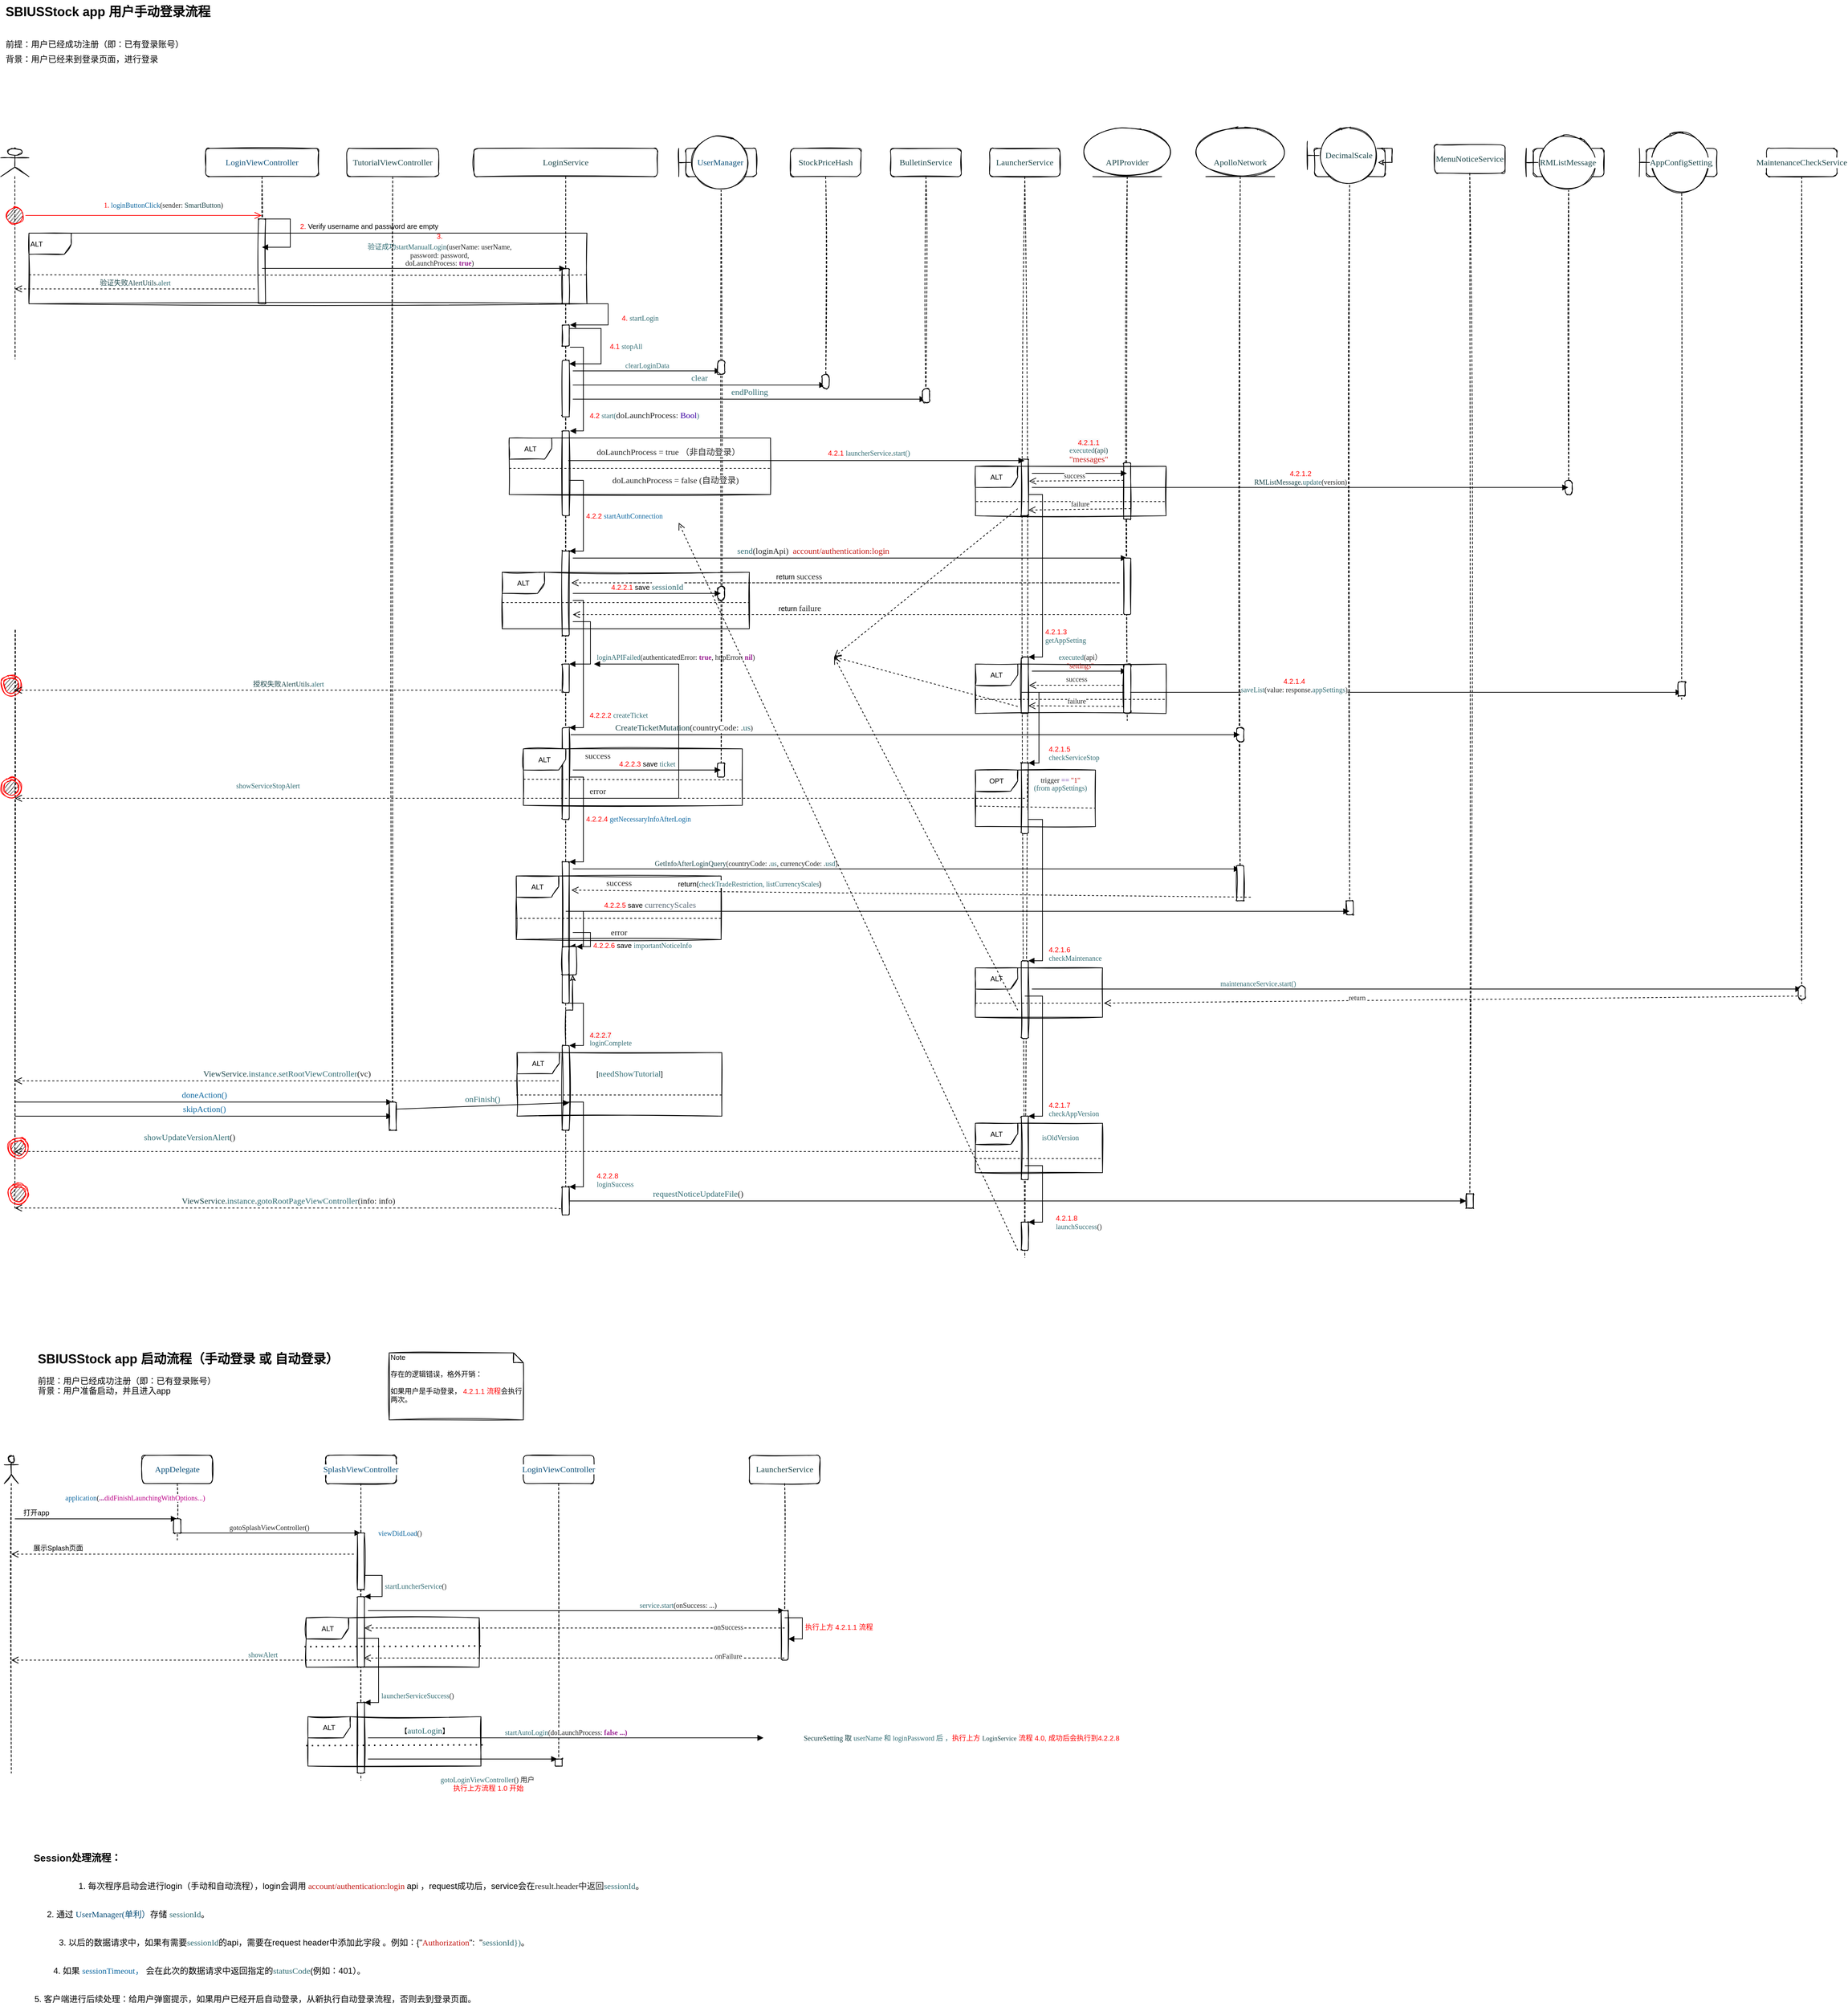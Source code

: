 <mxfile version="13.6.2" type="device"><diagram name="Page-1" id="e7e014a7-5840-1c2e-5031-d8a46d1fe8dd"><mxGraphModel dx="1393" dy="852" grid="1" gridSize="10" guides="1" tooltips="1" connect="1" arrows="1" fold="1" page="1" pageScale="1" pageWidth="3300" pageHeight="2339" background="#ffffff" math="0" shadow="0"><root><mxCell id="0"/><mxCell id="1" parent="0"/><mxCell id="20" value="" style="endArrow=open;strokeColor=#FF0000;endFill=1;sketch=1;" parent="1" target="18" edge="1"><mxGeometry relative="1" as="geometry"><mxPoint x="334.5" y="478" as="sourcePoint"/></mxGeometry></mxCell><mxCell id="qoM2DwZKHl-7Zeh7IM0U-59" value="&lt;span style=&quot;background-color: rgb(255 , 255 , 255) ; color: rgb(11 , 79 , 121) ; font-family: &amp;#34;menlo&amp;#34;&quot;&gt;LoginViewController&lt;/span&gt;" style="shape=umlLifeline;perimeter=lifelinePerimeter;whiteSpace=wrap;html=1;container=1;collapsible=0;recursiveResize=0;outlineConnect=0;rounded=1;sketch=1;" vertex="1" parent="1"><mxGeometry x="290" y="240" width="160" height="220" as="geometry"/></mxCell><mxCell id="qoM2DwZKHl-7Zeh7IM0U-99" value="" style="html=1;points=[];perimeter=orthogonalPerimeter;rounded=1;sketch=1;fontSize=10;align=left;" vertex="1" parent="qoM2DwZKHl-7Zeh7IM0U-59"><mxGeometry x="75" y="100" width="10" height="120" as="geometry"/></mxCell><mxCell id="qoM2DwZKHl-7Zeh7IM0U-100" value="&lt;font color=&quot;#ff0000&quot;&gt;2. &lt;/font&gt;Verify username and password are empty" style="edgeStyle=orthogonalEdgeStyle;html=1;align=left;spacingLeft=2;endArrow=block;rounded=0;fontSize=10;" edge="1" parent="qoM2DwZKHl-7Zeh7IM0U-59"><mxGeometry x="-0.333" y="-14" relative="1" as="geometry"><mxPoint x="80" y="100" as="sourcePoint"/><Array as="points"><mxPoint x="120" y="100"/><mxPoint x="120" y="140"/><mxPoint x="86" y="140"/></Array><mxPoint x="80" y="140" as="targetPoint"/><mxPoint x="24" y="10" as="offset"/></mxGeometry></mxCell><mxCell id="qoM2DwZKHl-7Zeh7IM0U-60" value="&lt;p class=&quot;p1&quot; style=&quot;margin: 0px ; font-stretch: normal ; line-height: normal ; font-family: &amp;#34;menlo&amp;#34; ; color: rgb(28 , 70 , 74) ; background-color: rgb(255 , 255 , 255)&quot;&gt;LoginService&lt;/p&gt;" style="shape=umlLifeline;perimeter=lifelinePerimeter;whiteSpace=wrap;html=1;container=1;collapsible=0;recursiveResize=0;outlineConnect=0;rounded=1;sketch=1;" vertex="1" parent="1"><mxGeometry x="670" y="240" width="260" height="1510" as="geometry"/></mxCell><mxCell id="qoM2DwZKHl-7Zeh7IM0U-117" value="" style="html=1;points=[];perimeter=orthogonalPerimeter;rounded=1;sketch=1;fontSize=10;align=left;" vertex="1" parent="qoM2DwZKHl-7Zeh7IM0U-60"><mxGeometry x="125" y="250" width="10" height="30" as="geometry"/></mxCell><mxCell id="qoM2DwZKHl-7Zeh7IM0U-129" value="" style="html=1;points=[];perimeter=orthogonalPerimeter;rounded=1;sketch=1;fontSize=10;align=left;" vertex="1" parent="qoM2DwZKHl-7Zeh7IM0U-60"><mxGeometry x="125" y="300" width="10" height="80" as="geometry"/></mxCell><mxCell id="qoM2DwZKHl-7Zeh7IM0U-130" value="" style="edgeStyle=orthogonalEdgeStyle;html=1;align=left;spacingLeft=2;endArrow=block;rounded=0;labelBackgroundColor=none;fontSize=10;" edge="1" target="qoM2DwZKHl-7Zeh7IM0U-129" parent="qoM2DwZKHl-7Zeh7IM0U-60" source="qoM2DwZKHl-7Zeh7IM0U-117"><mxGeometry relative="1" as="geometry"><mxPoint x="130" y="295" as="sourcePoint"/><Array as="points"><mxPoint x="180" y="255"/><mxPoint x="180" y="305"/></Array><mxPoint x="140" y="295" as="targetPoint"/></mxGeometry></mxCell><mxCell id="qoM2DwZKHl-7Zeh7IM0U-133" value="&lt;p class=&quot;p1&quot; style=&quot;margin: 0px ; font-stretch: normal ; line-height: normal ; font-family: &amp;#34;menlo&amp;#34; ; color: rgb(50 , 109 , 116) ; background-color: rgb(255 , 255 , 255)&quot;&gt;&lt;font style=&quot;font-size: 10px&quot;&gt;clearLoginData&lt;/font&gt;&lt;/p&gt;" style="html=1;verticalAlign=bottom;endArrow=block;labelBackgroundColor=none;fontSize=10;" edge="1" parent="qoM2DwZKHl-7Zeh7IM0U-60" target="qoM2DwZKHl-7Zeh7IM0U-132"><mxGeometry width="80" relative="1" as="geometry"><mxPoint x="140" y="315" as="sourcePoint"/><mxPoint x="220" y="315" as="targetPoint"/></mxGeometry></mxCell><mxCell id="qoM2DwZKHl-7Zeh7IM0U-137" value="&lt;p class=&quot;p1&quot; style=&quot;margin: 0px ; font-stretch: normal ; font-size: 12px ; line-height: normal ; font-family: &amp;#34;menlo&amp;#34; ; color: rgb(50 , 109 , 116) ; background-color: rgb(255 , 255 , 255)&quot;&gt;clear&lt;/p&gt;" style="html=1;verticalAlign=bottom;endArrow=block;labelBackgroundColor=none;fontSize=10;" edge="1" parent="qoM2DwZKHl-7Zeh7IM0U-60" target="qoM2DwZKHl-7Zeh7IM0U-134"><mxGeometry width="80" relative="1" as="geometry"><mxPoint x="140" y="335" as="sourcePoint"/><mxPoint x="210" y="335" as="targetPoint"/></mxGeometry></mxCell><mxCell id="qoM2DwZKHl-7Zeh7IM0U-139" value="&lt;p class=&quot;p1&quot; style=&quot;margin: 0px ; font-stretch: normal ; font-size: 12px ; line-height: normal ; font-family: &amp;#34;menlo&amp;#34; ; color: rgb(50 , 109 , 116) ; background-color: rgb(255 , 255 , 255)&quot;&gt;endPolling&lt;/p&gt;" style="html=1;verticalAlign=bottom;endArrow=block;labelBackgroundColor=none;fontSize=10;" edge="1" parent="qoM2DwZKHl-7Zeh7IM0U-60" target="qoM2DwZKHl-7Zeh7IM0U-138"><mxGeometry width="80" relative="1" as="geometry"><mxPoint x="140" y="355" as="sourcePoint"/><mxPoint x="220" y="355" as="targetPoint"/></mxGeometry></mxCell><mxCell id="qoM2DwZKHl-7Zeh7IM0U-140" value="" style="html=1;points=[];perimeter=orthogonalPerimeter;rounded=1;sketch=1;fontSize=10;align=center;" vertex="1" parent="qoM2DwZKHl-7Zeh7IM0U-60"><mxGeometry x="125" y="400" width="10" height="120" as="geometry"/></mxCell><mxCell id="qoM2DwZKHl-7Zeh7IM0U-141" value="&lt;span style=&quot;color: rgb(255 , 0 , 0)&quot;&gt;4.2&amp;nbsp;&lt;/span&gt;&lt;span style=&quot;background-color: rgb(255 , 255 , 255) ; color: rgb(50 , 109 , 116) ; font-family: &amp;#34;menlo&amp;#34;&quot;&gt;start(&lt;/span&gt;&lt;span style=&quot;background-color: rgb(255 , 255 , 255) ; color: rgba(0 , 0 , 0 , 0.85) ; font-family: &amp;#34;menlo&amp;#34; ; font-size: 12px&quot;&gt;doLaunchProcess: &lt;/span&gt;&lt;span class=&quot;s1&quot; style=&quot;font-family: &amp;#34;menlo&amp;#34; ; font-size: 12px ; color: rgb(57 , 0 , 160)&quot;&gt;Bool&lt;/span&gt;&lt;span style=&quot;background-color: rgb(255 , 255 , 255) ; color: rgb(50 , 109 , 116) ; font-family: &amp;#34;menlo&amp;#34;&quot;&gt;)&lt;/span&gt;" style="edgeStyle=orthogonalEdgeStyle;html=1;align=left;spacingLeft=2;endArrow=block;rounded=0;labelBackgroundColor=none;fontSize=10;exitX=1.1;exitY=1.05;exitDx=0;exitDy=0;exitPerimeter=0;" edge="1" parent="qoM2DwZKHl-7Zeh7IM0U-60" source="qoM2DwZKHl-7Zeh7IM0U-117"><mxGeometry x="0.479" y="5" relative="1" as="geometry"><mxPoint x="130" y="395" as="sourcePoint"/><Array as="points"><mxPoint x="155" y="282"/><mxPoint x="155" y="400"/></Array><mxPoint x="136" y="400" as="targetPoint"/><mxPoint as="offset"/></mxGeometry></mxCell><mxCell id="qoM2DwZKHl-7Zeh7IM0U-154" value="" style="html=1;points=[];perimeter=orthogonalPerimeter;rounded=1;sketch=1;fontSize=10;align=center;" vertex="1" parent="qoM2DwZKHl-7Zeh7IM0U-60"><mxGeometry x="125" y="570" width="10" height="120" as="geometry"/></mxCell><mxCell id="qoM2DwZKHl-7Zeh7IM0U-155" value="&lt;span style=&quot;color: rgb(255 , 0 , 0)&quot;&gt;4.2.2&amp;nbsp;&lt;/span&gt;&lt;span style=&quot;background-color: rgb(255 , 255 , 255) ; color: rgb(15 , 104 , 160) ; font-family: &amp;#34;menlo&amp;#34;&quot;&gt;startAuthConnection&lt;/span&gt;&lt;span style=&quot;color: rgb(255 , 0 , 0)&quot;&gt;&lt;br&gt;&lt;/span&gt;" style="edgeStyle=orthogonalEdgeStyle;html=1;align=left;spacingLeft=2;endArrow=block;rounded=0;entryX=1;entryY=0;labelBackgroundColor=none;fontSize=10;" edge="1" target="qoM2DwZKHl-7Zeh7IM0U-154" parent="qoM2DwZKHl-7Zeh7IM0U-60" source="qoM2DwZKHl-7Zeh7IM0U-140"><mxGeometry relative="1" as="geometry"><mxPoint x="130" y="550" as="sourcePoint"/><Array as="points"><mxPoint x="155" y="470"/><mxPoint x="155" y="570"/></Array></mxGeometry></mxCell><mxCell id="qoM2DwZKHl-7Zeh7IM0U-159" value="&lt;p class=&quot;p1&quot; style=&quot;margin: 0px ; font-stretch: normal ; font-size: 12px ; line-height: normal ; font-family: &amp;#34;menlo&amp;#34; ; color: rgb(50 , 109 , 116) ; background-color: rgb(255 , 255 , 255)&quot;&gt;send&lt;span class=&quot;s1&quot; style=&quot;color: rgba(0 , 0 , 0 , 0.85)&quot;&gt;(loginApi)&amp;nbsp;&amp;nbsp;&lt;/span&gt;&lt;span style=&quot;color: rgb(196 , 26 , 22) ; font-family: &amp;#34;menlo&amp;#34;&quot;&gt;account/authentication:login&lt;/span&gt;&lt;/p&gt;" style="html=1;verticalAlign=bottom;endArrow=block;labelBackgroundColor=none;fontSize=10;" edge="1" parent="qoM2DwZKHl-7Zeh7IM0U-60" target="qoM2DwZKHl-7Zeh7IM0U-157"><mxGeometry x="-0.133" width="80" relative="1" as="geometry"><mxPoint x="140" y="580" as="sourcePoint"/><mxPoint x="220" y="580" as="targetPoint"/><mxPoint as="offset"/></mxGeometry></mxCell><mxCell id="qoM2DwZKHl-7Zeh7IM0U-172" value="" style="html=1;points=[];perimeter=orthogonalPerimeter;rounded=1;sketch=1;fontSize=10;align=center;" vertex="1" parent="qoM2DwZKHl-7Zeh7IM0U-60"><mxGeometry x="125" y="730" width="10" height="40" as="geometry"/></mxCell><mxCell id="qoM2DwZKHl-7Zeh7IM0U-173" value="&lt;p class=&quot;p1&quot; style=&quot;margin: 0px ; font-stretch: normal ; line-height: normal ; font-family: &amp;#34;menlo&amp;#34; ; color: rgba(0 , 0 , 0 , 0.85) ; background-color: rgb(255 , 255 , 255)&quot;&gt;&lt;span class=&quot;s1&quot; style=&quot;color: rgb(50 , 109 , 116)&quot;&gt;loginAPIFailed&lt;/span&gt;(authenticatedError: &lt;span class=&quot;s2&quot; style=&quot;color: rgb(155 , 35 , 147)&quot;&gt;&lt;b&gt;true&lt;/b&gt;&lt;/span&gt;, httpError: &lt;span class=&quot;s2&quot; style=&quot;color: rgb(155 , 35 , 147)&quot;&gt;&lt;b&gt;nil&lt;/b&gt;&lt;/span&gt;)&lt;/p&gt;" style="edgeStyle=orthogonalEdgeStyle;html=1;align=left;spacingLeft=2;endArrow=block;rounded=0;entryX=1;entryY=0;labelBackgroundColor=none;fontSize=10;" edge="1" target="qoM2DwZKHl-7Zeh7IM0U-172" parent="qoM2DwZKHl-7Zeh7IM0U-60"><mxGeometry x="0.304" y="5" relative="1" as="geometry"><mxPoint x="140" y="670" as="sourcePoint"/><Array as="points"><mxPoint x="165" y="670"/><mxPoint x="165" y="730"/></Array><mxPoint as="offset"/></mxGeometry></mxCell><mxCell id="qoM2DwZKHl-7Zeh7IM0U-178" value="" style="html=1;points=[];perimeter=orthogonalPerimeter;rounded=1;sketch=1;fontSize=10;align=center;" vertex="1" parent="qoM2DwZKHl-7Zeh7IM0U-60"><mxGeometry x="125" y="820" width="10" height="130" as="geometry"/></mxCell><mxCell id="qoM2DwZKHl-7Zeh7IM0U-179" value="&lt;span style=&quot;color: rgb(255 , 0 , 0)&quot;&gt;4.2.2.2&amp;nbsp;&lt;/span&gt;&lt;span style=&quot;background-color: rgb(255 , 255 , 255) ; color: rgb(50 , 109 , 116) ; font-family: &amp;#34;menlo&amp;#34;&quot;&gt;createTicket&lt;/span&gt;&lt;span style=&quot;color: rgb(255 , 0 , 0)&quot;&gt;&lt;br&gt;&lt;/span&gt;" style="edgeStyle=orthogonalEdgeStyle;html=1;align=left;spacingLeft=2;endArrow=block;rounded=0;entryX=1;entryY=0;labelBackgroundColor=none;fontSize=10;" edge="1" target="qoM2DwZKHl-7Zeh7IM0U-178" parent="qoM2DwZKHl-7Zeh7IM0U-60"><mxGeometry x="0.644" y="5" relative="1" as="geometry"><mxPoint x="140" y="640" as="sourcePoint"/><Array as="points"><mxPoint x="155" y="640"/><mxPoint x="155" y="820"/></Array><mxPoint as="offset"/></mxGeometry></mxCell><mxCell id="qoM2DwZKHl-7Zeh7IM0U-190" value="" style="html=1;points=[];perimeter=orthogonalPerimeter;rounded=1;sketch=1;fontSize=10;align=center;" vertex="1" parent="qoM2DwZKHl-7Zeh7IM0U-60"><mxGeometry x="125" y="1010" width="10" height="200" as="geometry"/></mxCell><mxCell id="qoM2DwZKHl-7Zeh7IM0U-191" value="&lt;span style=&quot;color: rgb(255 , 0 , 0)&quot;&gt;4.2.2.4&amp;nbsp;&lt;/span&gt;&lt;span style=&quot;background-color: rgb(255 , 255 , 255) ; color: rgb(15 , 104 , 160) ; font-family: &amp;#34;menlo&amp;#34;&quot;&gt;getNecessaryInfoAfterLogin&lt;/span&gt;&lt;span style=&quot;color: rgb(255 , 0 , 0)&quot;&gt;&lt;br&gt;&lt;/span&gt;" style="edgeStyle=orthogonalEdgeStyle;html=1;align=left;spacingLeft=2;endArrow=block;rounded=0;entryX=1;entryY=0;labelBackgroundColor=none;fontSize=10;exitX=1;exitY=0.523;exitDx=0;exitDy=0;exitPerimeter=0;" edge="1" target="qoM2DwZKHl-7Zeh7IM0U-190" parent="qoM2DwZKHl-7Zeh7IM0U-60" source="qoM2DwZKHl-7Zeh7IM0U-178"><mxGeometry relative="1" as="geometry"><mxPoint x="130" y="990" as="sourcePoint"/><Array as="points"><mxPoint x="135" y="890"/><mxPoint x="155" y="890"/><mxPoint x="155" y="1010"/></Array></mxGeometry></mxCell><mxCell id="qoM2DwZKHl-7Zeh7IM0U-193" value="&lt;p class=&quot;p1&quot; style=&quot;margin: 0px ; font-stretch: normal ; line-height: normal ; font-family: &amp;#34;menlo&amp;#34; ; color: rgba(0 , 0 , 0 , 0.85) ; background-color: rgb(255 , 255 , 255)&quot;&gt;&lt;span class=&quot;s1&quot; style=&quot;color: rgb(28 , 70 , 74)&quot;&gt;GetInfoAfterLoginQuery&lt;/span&gt;(countryCode: .&lt;span class=&quot;s2&quot; style=&quot;color: rgb(50 , 109 , 116)&quot;&gt;us&lt;/span&gt;, currencyCode: .&lt;span class=&quot;s2&quot; style=&quot;color: rgb(50 , 109 , 116)&quot;&gt;usd&lt;/span&gt;)&lt;/p&gt;" style="html=1;verticalAlign=bottom;endArrow=block;labelBackgroundColor=none;fontSize=10;" edge="1" parent="qoM2DwZKHl-7Zeh7IM0U-60" target="qoM2DwZKHl-7Zeh7IM0U-180"><mxGeometry x="-0.482" width="80" relative="1" as="geometry"><mxPoint x="140" y="1020" as="sourcePoint"/><mxPoint x="220" y="1020" as="targetPoint"/><mxPoint as="offset"/></mxGeometry></mxCell><mxCell id="qoM2DwZKHl-7Zeh7IM0U-210" value="" style="html=1;points=[];perimeter=orthogonalPerimeter;rounded=1;sketch=1;fontSize=10;align=center;" vertex="1" parent="qoM2DwZKHl-7Zeh7IM0U-60"><mxGeometry x="125" y="1130" width="10" height="40" as="geometry"/></mxCell><mxCell id="qoM2DwZKHl-7Zeh7IM0U-211" value="&lt;span style=&quot;color: rgb(255 , 0 , 0)&quot;&gt;4.2.2.6&amp;nbsp;&lt;/span&gt;save&amp;nbsp;&lt;span style=&quot;background-color: rgb(255 , 255 , 255) ; color: rgb(50 , 109 , 116) ; font-family: &amp;#34;menlo&amp;#34;&quot;&gt;importantNoticeInfo&lt;/span&gt;" style="edgeStyle=orthogonalEdgeStyle;html=1;align=left;spacingLeft=2;endArrow=block;rounded=0;entryX=1;entryY=0;labelBackgroundColor=none;fontSize=10;" edge="1" target="qoM2DwZKHl-7Zeh7IM0U-210" parent="qoM2DwZKHl-7Zeh7IM0U-60"><mxGeometry x="0.529" y="10" relative="1" as="geometry"><mxPoint x="130" y="1080" as="sourcePoint"/><Array as="points"><mxPoint x="130" y="1080"/><mxPoint x="155" y="1080"/><mxPoint x="155" y="1130"/></Array><mxPoint as="offset"/></mxGeometry></mxCell><mxCell id="qoM2DwZKHl-7Zeh7IM0U-212" value="" style="html=1;points=[];perimeter=orthogonalPerimeter;rounded=1;sketch=1;fontSize=10;align=center;" vertex="1" parent="qoM2DwZKHl-7Zeh7IM0U-60"><mxGeometry x="125" y="1270" width="10" height="120" as="geometry"/></mxCell><mxCell id="qoM2DwZKHl-7Zeh7IM0U-213" value="&lt;p class=&quot;p1&quot; style=&quot;margin: 0px ; font-stretch: normal ; line-height: normal ; font-family: &amp;#34;menlo&amp;#34; ; color: rgb(50 , 109 , 116) ; background-color: rgb(255 , 255 , 255)&quot;&gt;&lt;font style=&quot;font-size: 10px&quot;&gt;&lt;span style=&quot;color: rgb(255 , 0 , 0) ; font-family: &amp;#34;helvetica&amp;#34; ; background-color: rgb(248 , 249 , 250)&quot;&gt;4.2.2.7&lt;/span&gt;&lt;br&gt;loginComplete&lt;/font&gt;&lt;/p&gt;" style="edgeStyle=orthogonalEdgeStyle;html=1;align=left;spacingLeft=2;endArrow=block;rounded=0;entryX=1;entryY=0;labelBackgroundColor=none;fontSize=10;" edge="1" target="qoM2DwZKHl-7Zeh7IM0U-212" parent="qoM2DwZKHl-7Zeh7IM0U-60"><mxGeometry x="0.429" y="5" relative="1" as="geometry"><mxPoint x="130" y="1210" as="sourcePoint"/><Array as="points"><mxPoint x="130" y="1210"/><mxPoint x="155" y="1210"/><mxPoint x="155" y="1270"/></Array><mxPoint as="offset"/></mxGeometry></mxCell><mxCell id="qoM2DwZKHl-7Zeh7IM0U-287" value="" style="html=1;points=[];perimeter=orthogonalPerimeter;rounded=1;sketch=1;fontSize=10;align=center;" vertex="1" parent="qoM2DwZKHl-7Zeh7IM0U-60"><mxGeometry x="125" y="170" width="10" height="50" as="geometry"/></mxCell><mxCell id="qoM2DwZKHl-7Zeh7IM0U-315" value="" style="html=1;points=[];perimeter=orthogonalPerimeter;rounded=1;sketch=1;fontSize=10;align=center;" vertex="1" parent="qoM2DwZKHl-7Zeh7IM0U-60"><mxGeometry x="125" y="1470" width="10" height="40" as="geometry"/></mxCell><mxCell id="qoM2DwZKHl-7Zeh7IM0U-316" value="&lt;span style=&quot;color: rgb(255 , 0 , 0) ; font-family: &amp;#34;helvetica&amp;#34;&quot;&gt;4.2.2.8&lt;br&gt;&lt;/span&gt;&lt;span style=&quot;color: rgb(50 , 109 , 116) ; font-family: &amp;#34;menlo&amp;#34; ; background-color: rgb(255 , 255 , 255)&quot;&gt;loginSuccess&lt;/span&gt;" style="edgeStyle=orthogonalEdgeStyle;html=1;align=left;spacingLeft=2;endArrow=block;rounded=0;entryX=1;entryY=0;labelBackgroundColor=none;fontSize=10;" edge="1" target="qoM2DwZKHl-7Zeh7IM0U-315" parent="qoM2DwZKHl-7Zeh7IM0U-60"><mxGeometry x="0.636" y="15" relative="1" as="geometry"><mxPoint x="130" y="1350" as="sourcePoint"/><Array as="points"><mxPoint x="130" y="1350"/><mxPoint x="155" y="1350"/><mxPoint x="155" y="1470"/></Array><mxPoint as="offset"/></mxGeometry></mxCell><mxCell id="qoM2DwZKHl-7Zeh7IM0U-329" value="&lt;p class=&quot;p1&quot; style=&quot;margin: 0px ; font-stretch: normal ; font-size: 12px ; line-height: normal ; font-family: &amp;#34;menlo&amp;#34; ; color: rgb(50 , 109 , 116) ; background-color: rgb(255 , 255 , 255)&quot;&gt;&lt;span class=&quot;s1&quot; style=&quot;color: rgb(28 , 70 , 74)&quot;&gt;ViewService&lt;/span&gt;&lt;span class=&quot;s2&quot; style=&quot;color: rgba(0 , 0 , 0 , 0.85)&quot;&gt;.&lt;/span&gt;instance&lt;span class=&quot;s2&quot; style=&quot;color: rgba(0 , 0 , 0 , 0.85)&quot;&gt;.&lt;/span&gt;setRootViewController&lt;span class=&quot;s2&quot; style=&quot;color: rgba(0 , 0 , 0 , 0.85)&quot;&gt;(vc)&lt;/span&gt;&lt;/p&gt;" style="html=1;verticalAlign=bottom;endArrow=open;dashed=1;endSize=8;labelBackgroundColor=none;fontSize=10;" edge="1" parent="qoM2DwZKHl-7Zeh7IM0U-60" target="qoM2DwZKHl-7Zeh7IM0U-61"><mxGeometry relative="1" as="geometry"><mxPoint x="120" y="1320" as="sourcePoint"/><mxPoint x="40" y="1320" as="targetPoint"/></mxGeometry></mxCell><mxCell id="qoM2DwZKHl-7Zeh7IM0U-61" value="" style="shape=umlLifeline;participant=umlActor;perimeter=lifelinePerimeter;whiteSpace=wrap;html=1;container=1;collapsible=0;recursiveResize=0;verticalAlign=top;spacingTop=36;outlineConnect=0;rounded=1;sketch=1;" vertex="1" parent="1"><mxGeometry y="240" width="40" height="1500" as="geometry"/></mxCell><mxCell id="qoM2DwZKHl-7Zeh7IM0U-305" value="" style="ellipse;html=1;shape=endState;fillColor=#000000;strokeColor=#ff0000;rounded=1;sketch=1;fontSize=10;align=center;" vertex="1" parent="qoM2DwZKHl-7Zeh7IM0U-61"><mxGeometry y="745" width="30" height="30" as="geometry"/></mxCell><mxCell id="qoM2DwZKHl-7Zeh7IM0U-306" value="" style="ellipse;html=1;shape=endState;fillColor=#000000;strokeColor=#ff0000;rounded=1;sketch=1;fontSize=10;align=center;" vertex="1" parent="qoM2DwZKHl-7Zeh7IM0U-61"><mxGeometry y="890" width="30" height="30" as="geometry"/></mxCell><mxCell id="qoM2DwZKHl-7Zeh7IM0U-323" value="" style="ellipse;html=1;shape=endState;fillColor=#000000;strokeColor=#ff0000;rounded=1;sketch=1;fontSize=10;align=center;" vertex="1" parent="qoM2DwZKHl-7Zeh7IM0U-61"><mxGeometry x="10" y="1465" width="30" height="30" as="geometry"/></mxCell><mxCell id="qoM2DwZKHl-7Zeh7IM0U-324" value="" style="ellipse;html=1;shape=endState;fillColor=#000000;strokeColor=#ff0000;rounded=1;sketch=1;fontSize=10;align=center;" vertex="1" parent="qoM2DwZKHl-7Zeh7IM0U-61"><mxGeometry x="10" y="1400" width="30" height="30" as="geometry"/></mxCell><mxCell id="qoM2DwZKHl-7Zeh7IM0U-335" value="&lt;p class=&quot;p1&quot; style=&quot;margin: 0px ; font-stretch: normal ; font-size: 12px ; line-height: normal ; font-family: &amp;#34;menlo&amp;#34; ; color: rgb(15 , 104 , 160) ; background-color: rgb(255 , 255 , 255)&quot;&gt;doneAction()&lt;/p&gt;" style="html=1;verticalAlign=bottom;endArrow=block;labelBackgroundColor=none;fontSize=10;" edge="1" parent="qoM2DwZKHl-7Zeh7IM0U-61" target="qoM2DwZKHl-7Zeh7IM0U-311"><mxGeometry width="80" relative="1" as="geometry"><mxPoint x="20" y="1350" as="sourcePoint"/><mxPoint x="100" y="1350" as="targetPoint"/></mxGeometry></mxCell><mxCell id="qoM2DwZKHl-7Zeh7IM0U-336" value="&lt;p class=&quot;p1&quot; style=&quot;margin: 0px ; font-stretch: normal ; font-size: 12px ; line-height: normal ; font-family: &amp;#34;menlo&amp;#34; ; color: rgb(15 , 104 , 160) ; background-color: rgb(255 , 255 , 255)&quot;&gt;skipAction()&lt;/p&gt;" style="html=1;verticalAlign=bottom;endArrow=block;labelBackgroundColor=none;fontSize=10;" edge="1" parent="qoM2DwZKHl-7Zeh7IM0U-61" target="qoM2DwZKHl-7Zeh7IM0U-311"><mxGeometry width="80" relative="1" as="geometry"><mxPoint x="20" y="1370" as="sourcePoint"/><mxPoint x="100" y="1370" as="targetPoint"/></mxGeometry></mxCell><mxCell id="qoM2DwZKHl-7Zeh7IM0U-65" value="" style="ellipse;html=1;shape=startState;fillColor=#000000;strokeColor=#ff0000;rounded=1;sketch=1;" vertex="1" parent="1"><mxGeometry x="5" y="320" width="30" height="30" as="geometry"/></mxCell><mxCell id="qoM2DwZKHl-7Zeh7IM0U-66" value="" style="edgeStyle=orthogonalEdgeStyle;html=1;verticalAlign=bottom;endArrow=open;endSize=8;strokeColor=#ff0000;" edge="1" source="qoM2DwZKHl-7Zeh7IM0U-65" parent="1" target="qoM2DwZKHl-7Zeh7IM0U-59"><mxGeometry relative="1" as="geometry"><mxPoint x="95" y="413" as="targetPoint"/><Array as="points"><mxPoint x="160" y="335"/><mxPoint x="160" y="335"/></Array></mxGeometry></mxCell><mxCell id="qoM2DwZKHl-7Zeh7IM0U-88" value="SBIUSStock app 用户手动登录流程&lt;br&gt;&lt;br&gt;&lt;span style=&quot;font-size: 12px ; font-weight: 400&quot;&gt;前提：用户已经成功注册（即：已有登录账号）&lt;br&gt;&lt;/span&gt;&lt;span style=&quot;font-size: 12px ; font-weight: 400&quot;&gt;背景：用户已经来到登录页面，进行登录&lt;/span&gt;&lt;span style=&quot;font-size: 12px ; font-weight: 400&quot;&gt;&lt;br&gt;&lt;/span&gt;" style="text;html=1;align=left;verticalAlign=middle;resizable=0;points=[];autosize=1;fontSize=18;fontStyle=1" vertex="1" parent="1"><mxGeometry x="5" y="30" width="310" height="100" as="geometry"/></mxCell><mxCell id="qoM2DwZKHl-7Zeh7IM0U-94" value="&lt;p class=&quot;p1&quot; style=&quot;margin: 0px ; font-stretch: normal ; line-height: normal ; font-family: &amp;#34;menlo&amp;#34; ; background-color: rgb(255 , 255 , 255) ; font-size: 10px&quot;&gt;&lt;font color=&quot;#ff0000&quot;&gt;1.&lt;/font&gt;&lt;span style=&quot;color: rgb(15 , 104 , 160)&quot;&gt; loginButtonClick&lt;span class=&quot;s1&quot; style=&quot;color: rgba(0 , 0 , 0 , 0.85) ; font-size: 10px&quot;&gt;(&lt;/span&gt;&lt;span class=&quot;s1&quot; style=&quot;color: rgba(0 , 0 , 0 , 0.85) ; font-size: 10px&quot;&gt;sender: &lt;/span&gt;&lt;span class=&quot;s3&quot; style=&quot;color: rgb(28 , 70 , 74) ; font-size: 10px&quot;&gt;SmartButton&lt;/span&gt;&lt;span class=&quot;s1&quot; style=&quot;color: rgba(0 , 0 , 0 , 0.85) ; font-size: 10px&quot;&gt;)&lt;/span&gt;&lt;/span&gt;&lt;/p&gt;" style="text;html=1;align=center;verticalAlign=middle;resizable=0;points=[];autosize=1;fontSize=10;" vertex="1" parent="1"><mxGeometry x="100" y="310" width="260" height="20" as="geometry"/></mxCell><mxCell id="qoM2DwZKHl-7Zeh7IM0U-102" value="&lt;p class=&quot;p1&quot; style=&quot;margin: 0px ; font-stretch: normal ; line-height: normal ; font-family: &amp;#34;menlo&amp;#34; ; color: rgb(28 , 70 , 74)&quot;&gt;验证失败AlertUtils&lt;span class=&quot;s1&quot; style=&quot;color: rgba(0 , 0 , 0 , 0.85)&quot;&gt;.&lt;/span&gt;&lt;span class=&quot;s2&quot; style=&quot;color: rgb(50 , 109 , 116)&quot;&gt;alert&lt;/span&gt;&lt;/p&gt;" style="html=1;verticalAlign=bottom;endArrow=open;dashed=1;endSize=8;fontSize=10;exitX=-0.5;exitY=0.825;exitDx=0;exitDy=0;exitPerimeter=0;" edge="1" parent="1" source="qoM2DwZKHl-7Zeh7IM0U-99" target="qoM2DwZKHl-7Zeh7IM0U-61"><mxGeometry relative="1" as="geometry"><mxPoint x="400" y="360" as="sourcePoint"/><mxPoint x="320" y="360" as="targetPoint"/><Array as="points"><mxPoint x="260" y="439"/><mxPoint x="190" y="439"/></Array></mxGeometry></mxCell><mxCell id="qoM2DwZKHl-7Zeh7IM0U-105" value="ALT" style="shape=umlFrame;whiteSpace=wrap;html=1;rounded=1;sketch=1;fontSize=10;align=left;" vertex="1" parent="1"><mxGeometry x="40" y="360" width="790" height="100" as="geometry"/></mxCell><mxCell id="qoM2DwZKHl-7Zeh7IM0U-104" value="&lt;span style=&quot;color: rgb(255 , 0 , 0) ; text-align: left&quot;&gt;&lt;font style=&quot;font-size: 10px&quot;&gt;3.&lt;/font&gt;&lt;/span&gt;&lt;p class=&quot;p1&quot; style=&quot;margin: 0px ; font-stretch: normal ; line-height: normal ; font-family: &amp;#34;menlo&amp;#34; ; color: rgba(0 , 0 , 0 , 0.85)&quot;&gt;&lt;font style=&quot;font-size: 10px&quot;&gt;&lt;span class=&quot;s1&quot; style=&quot;color: rgb(50 , 109 , 116)&quot;&gt;验证成功startManualLogin&lt;/span&gt;(userName: userName, &lt;br&gt;password: password, &lt;br&gt;doLaunchProcess: &lt;span class=&quot;s2&quot; style=&quot;color: rgb(155 , 35 , 147)&quot;&gt;&lt;b&gt;true&lt;/b&gt;&lt;/span&gt;)&lt;/font&gt;&lt;/p&gt;" style="html=1;verticalAlign=bottom;endArrow=block;fontSize=10;labelBackgroundColor=none;" edge="1" parent="1" source="qoM2DwZKHl-7Zeh7IM0U-59" target="qoM2DwZKHl-7Zeh7IM0U-60"><mxGeometry x="0.165" width="80" relative="1" as="geometry"><mxPoint x="450" y="420" as="sourcePoint"/><mxPoint x="500" y="420" as="targetPoint"/><Array as="points"><mxPoint x="390" y="410"/><mxPoint x="470" y="410"/></Array><mxPoint x="1" as="offset"/></mxGeometry></mxCell><mxCell id="qoM2DwZKHl-7Zeh7IM0U-106" value="" style="endArrow=none;dashed=1;html=1;fontSize=10;exitX=0;exitY=0.59;exitDx=0;exitDy=0;exitPerimeter=0;entryX=1.001;entryY=0.59;entryDx=0;entryDy=0;entryPerimeter=0;labelBackgroundColor=none;" edge="1" parent="1" source="qoM2DwZKHl-7Zeh7IM0U-105" target="qoM2DwZKHl-7Zeh7IM0U-105"><mxGeometry width="50" height="50" relative="1" as="geometry"><mxPoint x="520" y="360" as="sourcePoint"/><mxPoint x="820" y="420" as="targetPoint"/><Array as="points"><mxPoint x="780" y="420"/></Array></mxGeometry></mxCell><mxCell id="qoM2DwZKHl-7Zeh7IM0U-118" value="&lt;span style=&quot;color: rgb(255 , 0 , 0)&quot;&gt;&lt;br&gt;&lt;/span&gt;" style="edgeStyle=orthogonalEdgeStyle;html=1;align=left;spacingLeft=2;endArrow=block;rounded=0;labelBackgroundColor=none;fontSize=10;exitX=0.972;exitY=1;exitDx=0;exitDy=0;exitPerimeter=0;" edge="1" parent="1" source="qoM2DwZKHl-7Zeh7IM0U-105"><mxGeometry x="0.376" y="-12" relative="1" as="geometry"><mxPoint x="820" y="470" as="sourcePoint"/><Array as="points"><mxPoint x="860" y="460"/><mxPoint x="860" y="490"/><mxPoint x="806" y="490"/></Array><mxPoint x="806" y="490" as="targetPoint"/><mxPoint x="10" y="6" as="offset"/></mxGeometry></mxCell><mxCell id="qoM2DwZKHl-7Zeh7IM0U-122" value="&lt;span style=&quot;text-align: left ; color: rgb(255 , 0 , 0)&quot;&gt;4.&amp;nbsp;&lt;/span&gt;&lt;span style=&quot;text-align: left ; background-color: rgb(255 , 255 , 255) ; color: rgb(50 , 109 , 116) ; font-family: &amp;#34;menlo&amp;#34;&quot;&gt;startLogin&lt;/span&gt;" style="text;html=1;align=center;verticalAlign=middle;resizable=0;points=[];autosize=1;fontSize=10;" vertex="1" parent="1"><mxGeometry x="860" y="470" width="90" height="20" as="geometry"/></mxCell><mxCell id="qoM2DwZKHl-7Zeh7IM0U-131" value="&lt;span style=&quot;text-align: left ; color: rgb(255 , 0 , 0)&quot;&gt;4.1&amp;nbsp;&lt;/span&gt;&lt;span style=&quot;text-align: left ; background-color: rgb(255 , 255 , 255) ; color: rgb(50 , 109 , 116) ; font-family: &amp;#34;menlo&amp;#34;&quot;&gt;stopAll&lt;/span&gt;" style="text;html=1;align=center;verticalAlign=middle;resizable=0;points=[];autosize=1;fontSize=10;" vertex="1" parent="1"><mxGeometry x="850" y="510" width="70" height="20" as="geometry"/></mxCell><mxCell id="qoM2DwZKHl-7Zeh7IM0U-132" value="&lt;p class=&quot;p1&quot; style=&quot;margin: 0px ; font-stretch: normal ; font-size: 12px ; line-height: normal ; font-family: &amp;quot;menlo&amp;quot; ; color: rgb(11 , 79 , 121) ; background-color: rgb(255 , 255 , 255)&quot;&gt;UserManager&lt;/p&gt;" style="shape=umlLifeline;perimeter=lifelinePerimeter;whiteSpace=wrap;html=1;container=1;collapsible=0;recursiveResize=0;outlineConnect=0;rounded=1;sketch=1;fontSize=10;align=center;" vertex="1" parent="1"><mxGeometry x="970" y="240" width="100" height="890" as="geometry"/></mxCell><mxCell id="qoM2DwZKHl-7Zeh7IM0U-200" value="&lt;span style=&quot;color: rgb(11 , 79 , 121) ; font-family: &amp;#34;menlo&amp;#34; ; font-size: 12px ; background-color: rgb(255 , 255 , 255)&quot;&gt;UserManager&lt;/span&gt;" style="shape=umlBoundary;whiteSpace=wrap;html=1;rounded=1;sketch=1;fontSize=10;align=center;" vertex="1" parent="qoM2DwZKHl-7Zeh7IM0U-132"><mxGeometry x="-10" y="-20" width="100" height="80" as="geometry"/></mxCell><mxCell id="qoM2DwZKHl-7Zeh7IM0U-288" value="" style="html=1;points=[];perimeter=orthogonalPerimeter;rounded=1;sketch=1;fontSize=10;align=center;arcSize=50;" vertex="1" parent="qoM2DwZKHl-7Zeh7IM0U-132"><mxGeometry x="45" y="300" width="10" height="20" as="geometry"/></mxCell><mxCell id="qoM2DwZKHl-7Zeh7IM0U-291" value="" style="html=1;points=[];perimeter=orthogonalPerimeter;rounded=1;sketch=1;fontSize=10;align=center;" vertex="1" parent="qoM2DwZKHl-7Zeh7IM0U-132"><mxGeometry x="45" y="870" width="10" height="20" as="geometry"/></mxCell><mxCell id="qoM2DwZKHl-7Zeh7IM0U-292" value="" style="html=1;points=[];perimeter=orthogonalPerimeter;rounded=1;sketch=1;fontSize=10;align=center;arcSize=50;" vertex="1" parent="qoM2DwZKHl-7Zeh7IM0U-132"><mxGeometry x="45" y="620" width="10" height="20" as="geometry"/></mxCell><mxCell id="qoM2DwZKHl-7Zeh7IM0U-134" value="&lt;p class=&quot;p1&quot; style=&quot;margin: 0px ; font-stretch: normal ; font-size: 12px ; line-height: normal ; font-family: &amp;#34;menlo&amp;#34; ; color: rgb(28 , 70 , 74) ; background-color: rgb(255 , 255 , 255)&quot;&gt;StockPriceHash&lt;/p&gt;" style="shape=umlLifeline;perimeter=lifelinePerimeter;whiteSpace=wrap;html=1;container=1;collapsible=0;recursiveResize=0;outlineConnect=0;rounded=1;sketch=1;fontSize=10;align=center;" vertex="1" parent="1"><mxGeometry x="1118" y="240" width="100" height="340" as="geometry"/></mxCell><mxCell id="qoM2DwZKHl-7Zeh7IM0U-289" value="" style="html=1;points=[];perimeter=orthogonalPerimeter;rounded=1;sketch=1;fontSize=10;align=center;arcSize=50;" vertex="1" parent="qoM2DwZKHl-7Zeh7IM0U-134"><mxGeometry x="45" y="320" width="10" height="20" as="geometry"/></mxCell><mxCell id="qoM2DwZKHl-7Zeh7IM0U-138" value="&lt;p class=&quot;p1&quot; style=&quot;margin: 0px ; font-stretch: normal ; font-size: 12px ; line-height: normal ; font-family: &amp;#34;menlo&amp;#34; ; color: rgb(28 , 70 , 74) ; background-color: rgb(255 , 255 , 255)&quot;&gt;BulletinService&lt;/p&gt;" style="shape=umlLifeline;perimeter=lifelinePerimeter;whiteSpace=wrap;html=1;container=1;collapsible=0;recursiveResize=0;outlineConnect=0;rounded=1;sketch=1;fontSize=10;align=center;" vertex="1" parent="1"><mxGeometry x="1260" y="240" width="100" height="360" as="geometry"/></mxCell><mxCell id="qoM2DwZKHl-7Zeh7IM0U-290" value="" style="html=1;points=[];perimeter=orthogonalPerimeter;rounded=1;sketch=1;fontSize=10;align=center;arcSize=50;" vertex="1" parent="qoM2DwZKHl-7Zeh7IM0U-138"><mxGeometry x="45" y="340" width="10" height="20" as="geometry"/></mxCell><mxCell id="qoM2DwZKHl-7Zeh7IM0U-143" value="&lt;p class=&quot;p1&quot; style=&quot;margin: 0px ; font-stretch: normal ; font-size: 12px ; line-height: normal ; font-family: &amp;#34;menlo&amp;#34; ; color: rgb(28 , 70 , 74) ; background-color: rgb(255 , 255 , 255)&quot;&gt;LauncherService&lt;/p&gt;" style="shape=umlLifeline;perimeter=lifelinePerimeter;whiteSpace=wrap;html=1;container=1;collapsible=0;recursiveResize=0;outlineConnect=0;rounded=1;sketch=1;fontSize=10;align=center;" vertex="1" parent="1"><mxGeometry x="1400" y="240" width="100" height="1570" as="geometry"/></mxCell><mxCell id="qoM2DwZKHl-7Zeh7IM0U-223" value="" style="html=1;points=[];perimeter=orthogonalPerimeter;rounded=1;sketch=1;fontSize=10;align=center;" vertex="1" parent="qoM2DwZKHl-7Zeh7IM0U-143"><mxGeometry x="45" y="440" width="10" height="80" as="geometry"/></mxCell><mxCell id="qoM2DwZKHl-7Zeh7IM0U-237" value="" style="html=1;points=[];perimeter=orthogonalPerimeter;rounded=1;sketch=1;fontSize=10;align=center;" vertex="1" parent="qoM2DwZKHl-7Zeh7IM0U-143"><mxGeometry x="45" y="720" width="10" height="80" as="geometry"/></mxCell><mxCell id="qoM2DwZKHl-7Zeh7IM0U-238" value="&lt;span style=&quot;color: rgb(255 , 0 , 0) ; font-family: &amp;#34;helvetica&amp;#34;&quot;&gt;4.2.1.3&lt;/span&gt;&lt;p class=&quot;p1&quot; style=&quot;margin: 0px ; font-stretch: normal ; line-height: normal ; font-family: &amp;#34;menlo&amp;#34; ; color: rgb(50 , 109 , 116) ; background-color: rgb(255 , 255 , 255)&quot;&gt;getAppSetting&lt;/p&gt;" style="edgeStyle=orthogonalEdgeStyle;html=1;align=left;spacingLeft=2;endArrow=block;rounded=0;entryX=1;entryY=0;labelBackgroundColor=none;fontSize=10;" edge="1" target="qoM2DwZKHl-7Zeh7IM0U-237" parent="qoM2DwZKHl-7Zeh7IM0U-143" source="qoM2DwZKHl-7Zeh7IM0U-223"><mxGeometry x="0.63" relative="1" as="geometry"><mxPoint x="50" y="700" as="sourcePoint"/><Array as="points"><mxPoint x="75" y="490"/><mxPoint x="75" y="720"/></Array><mxPoint as="offset"/></mxGeometry></mxCell><mxCell id="qoM2DwZKHl-7Zeh7IM0U-239" value="&lt;p class=&quot;p1&quot; style=&quot;margin: 0px ; font-stretch: normal ; line-height: normal ; font-family: &amp;#34;menlo&amp;#34; ; color: rgb(50 , 109 , 116) ; background-color: rgb(255 , 255 , 255)&quot;&gt;executed&lt;span class=&quot;s1&quot; style=&quot;color: rgba(0 , 0 , 0 , 0.85)&quot;&gt;(api）&lt;br&gt;&lt;/span&gt;&lt;/p&gt;&lt;p class=&quot;p1&quot; style=&quot;margin: 0px ; font-stretch: normal ; line-height: normal ; font-family: &amp;#34;menlo&amp;#34; ; color: rgb(196 , 26 , 22) ; background-color: rgb(255 , 255 , 255)&quot;&gt;&lt;font style=&quot;font-size: 10px&quot;&gt;&quot;settings&quot;&lt;/font&gt;&lt;/p&gt;" style="html=1;verticalAlign=bottom;endArrow=block;labelBackgroundColor=none;fontSize=10;" edge="1" parent="qoM2DwZKHl-7Zeh7IM0U-143" target="qoM2DwZKHl-7Zeh7IM0U-157"><mxGeometry width="80" relative="1" as="geometry"><mxPoint x="60" y="740" as="sourcePoint"/><mxPoint x="140" y="740" as="targetPoint"/></mxGeometry></mxCell><mxCell id="qoM2DwZKHl-7Zeh7IM0U-249" value="&lt;span style=&quot;color: rgb(255 , 0 , 0) ; font-family: &amp;#34;helvetica&amp;#34; ; text-align: left&quot;&gt;4.2.1.4&lt;/span&gt;&lt;p class=&quot;p1&quot; style=&quot;margin: 0px ; font-stretch: normal ; line-height: normal ; font-family: &amp;#34;menlo&amp;#34; ; color: rgb(50 , 109 , 116) ; background-color: rgb(255 , 255 , 255)&quot;&gt;saveList&lt;span class=&quot;s1&quot; style=&quot;color: rgba(0 , 0 , 0 , 0.85)&quot;&gt;(value: response.&lt;/span&gt;appSettings&lt;span class=&quot;s1&quot; style=&quot;color: rgba(0 , 0 , 0 , 0.85)&quot;&gt;)&lt;/span&gt;&lt;/p&gt;" style="html=1;verticalAlign=bottom;endArrow=block;labelBackgroundColor=none;fontSize=10;" edge="1" parent="qoM2DwZKHl-7Zeh7IM0U-143"><mxGeometry x="-0.195" y="-4" width="80" relative="1" as="geometry"><mxPoint x="60" y="770" as="sourcePoint"/><mxPoint x="980" y="770" as="targetPoint"/><mxPoint as="offset"/></mxGeometry></mxCell><mxCell id="qoM2DwZKHl-7Zeh7IM0U-259" value="" style="html=1;points=[];perimeter=orthogonalPerimeter;rounded=1;sketch=1;fontSize=10;align=center;" vertex="1" parent="qoM2DwZKHl-7Zeh7IM0U-143"><mxGeometry x="45" y="870" width="10" height="100" as="geometry"/></mxCell><mxCell id="qoM2DwZKHl-7Zeh7IM0U-260" value="&lt;span style=&quot;color: rgb(255 , 0 , 0) ; font-family: &amp;#34;helvetica&amp;#34;&quot;&gt;4.2.1.5&lt;/span&gt;&lt;p class=&quot;p1&quot; style=&quot;margin: 0px ; font-stretch: normal ; line-height: normal ; font-family: &amp;#34;menlo&amp;#34; ; color: rgb(50 , 109 , 116) ; background-color: rgb(255 , 255 , 255)&quot;&gt;&lt;font style=&quot;font-size: 10px&quot;&gt;checkServiceStop&lt;/font&gt;&lt;/p&gt;" style="edgeStyle=orthogonalEdgeStyle;html=1;align=left;spacingLeft=2;endArrow=block;rounded=0;entryX=1;entryY=0;labelBackgroundColor=none;fontSize=10;" edge="1" target="qoM2DwZKHl-7Zeh7IM0U-259" parent="qoM2DwZKHl-7Zeh7IM0U-143"><mxGeometry x="0.586" y="10" relative="1" as="geometry"><mxPoint x="45" y="770" as="sourcePoint"/><Array as="points"><mxPoint x="45" y="770"/><mxPoint x="70" y="770"/><mxPoint x="70" y="870"/></Array><mxPoint as="offset"/></mxGeometry></mxCell><mxCell id="qoM2DwZKHl-7Zeh7IM0U-267" value="" style="html=1;points=[];perimeter=orthogonalPerimeter;rounded=1;sketch=1;fontSize=10;align=center;" vertex="1" parent="qoM2DwZKHl-7Zeh7IM0U-143"><mxGeometry x="45" y="1150" width="10" height="110" as="geometry"/></mxCell><mxCell id="qoM2DwZKHl-7Zeh7IM0U-268" value="&lt;span style=&quot;color: rgb(255 , 0 , 0) ; font-family: &amp;#34;helvetica&amp;#34;&quot;&gt;4.2.1.6&lt;br&gt;&lt;/span&gt;&lt;p class=&quot;p1&quot; style=&quot;margin: 0px ; font-stretch: normal ; line-height: normal ; font-family: &amp;#34;menlo&amp;#34; ; color: rgb(50 , 109 , 116) ; background-color: rgb(255 , 255 , 255)&quot;&gt;&lt;font style=&quot;font-size: 10px&quot;&gt;checkMaintenance&lt;/font&gt;&lt;/p&gt;" style="edgeStyle=orthogonalEdgeStyle;html=1;align=left;spacingLeft=2;endArrow=block;rounded=0;entryX=1;entryY=0;labelBackgroundColor=none;fontSize=10;" edge="1" target="qoM2DwZKHl-7Zeh7IM0U-267" parent="qoM2DwZKHl-7Zeh7IM0U-143" source="qoM2DwZKHl-7Zeh7IM0U-259"><mxGeometry x="0.75" y="5" relative="1" as="geometry"><mxPoint x="50" y="1130" as="sourcePoint"/><Array as="points"><mxPoint x="75" y="950"/><mxPoint x="75" y="1150"/></Array><mxPoint as="offset"/></mxGeometry></mxCell><mxCell id="qoM2DwZKHl-7Zeh7IM0U-270" value="&lt;p class=&quot;p1&quot; style=&quot;margin: 0px ; font-stretch: normal ; line-height: normal ; font-family: &amp;#34;menlo&amp;#34; ; color: rgb(50 , 109 , 116) ; background-color: rgb(255 , 255 , 255)&quot;&gt;maintenanceService&lt;span class=&quot;s1&quot; style=&quot;color: rgba(0 , 0 , 0 , 0.85)&quot;&gt;.&lt;/span&gt;start()&lt;/p&gt;" style="html=1;verticalAlign=bottom;endArrow=block;labelBackgroundColor=none;fontSize=10;" edge="1" parent="qoM2DwZKHl-7Zeh7IM0U-143" target="qoM2DwZKHl-7Zeh7IM0U-269"><mxGeometry x="-0.156" y="-140" width="80" relative="1" as="geometry"><mxPoint x="60" y="1190" as="sourcePoint"/><mxPoint x="140" y="1190" as="targetPoint"/><Array as="points"><mxPoint x="520" y="1190"/></Array><mxPoint x="-140" y="-140" as="offset"/></mxGeometry></mxCell><mxCell id="qoM2DwZKHl-7Zeh7IM0U-274" value="" style="html=1;points=[];perimeter=orthogonalPerimeter;rounded=1;sketch=1;fontSize=10;align=center;" vertex="1" parent="qoM2DwZKHl-7Zeh7IM0U-143"><mxGeometry x="45" y="1370" width="10" height="90" as="geometry"/></mxCell><mxCell id="qoM2DwZKHl-7Zeh7IM0U-275" value="&lt;span style=&quot;color: rgb(255 , 0 , 0) ; font-family: &amp;#34;helvetica&amp;#34;&quot;&gt;4.2.1.7&lt;/span&gt;&lt;p class=&quot;p1&quot; style=&quot;margin: 0px ; font-stretch: normal ; line-height: normal ; font-family: &amp;#34;menlo&amp;#34; ; color: rgb(50 , 109 , 116) ; background-color: rgb(255 , 255 , 255)&quot;&gt;checkAppVersion&lt;/p&gt;" style="edgeStyle=orthogonalEdgeStyle;html=1;align=left;spacingLeft=2;endArrow=block;rounded=0;entryX=1;entryY=0;labelBackgroundColor=none;fontSize=10;" edge="1" target="qoM2DwZKHl-7Zeh7IM0U-274" parent="qoM2DwZKHl-7Zeh7IM0U-143"><mxGeometry x="0.721" y="5" relative="1" as="geometry"><mxPoint x="50" y="1200" as="sourcePoint"/><Array as="points"><mxPoint x="50" y="1200"/><mxPoint x="75" y="1200"/><mxPoint x="75" y="1370"/></Array><mxPoint as="offset"/></mxGeometry></mxCell><mxCell id="qoM2DwZKHl-7Zeh7IM0U-281" value="" style="html=1;points=[];perimeter=orthogonalPerimeter;rounded=1;sketch=1;fontSize=10;align=center;" vertex="1" parent="qoM2DwZKHl-7Zeh7IM0U-143"><mxGeometry x="45" y="1520" width="10" height="40" as="geometry"/></mxCell><mxCell id="qoM2DwZKHl-7Zeh7IM0U-282" value="&lt;span style=&quot;color: rgb(255 , 0 , 0) ; font-family: &amp;#34;helvetica&amp;#34;&quot;&gt;4.2.1.8&lt;/span&gt;&lt;p class=&quot;p1&quot; style=&quot;margin: 0px ; font-stretch: normal ; line-height: normal ; font-family: &amp;#34;menlo&amp;#34; ; color: rgb(50 , 109 , 116) ; background-color: rgb(255 , 255 , 255)&quot;&gt;launchSuccess&lt;span class=&quot;s1&quot; style=&quot;color: rgba(0 , 0 , 0 , 0.85)&quot;&gt;()&lt;/span&gt;&lt;/p&gt;" style="edgeStyle=orthogonalEdgeStyle;html=1;align=left;spacingLeft=2;endArrow=block;rounded=0;entryX=1;entryY=0;labelBackgroundColor=none;fontSize=10;" edge="1" target="qoM2DwZKHl-7Zeh7IM0U-281" parent="qoM2DwZKHl-7Zeh7IM0U-143"><mxGeometry x="0.68" y="-15" relative="1" as="geometry"><mxPoint x="50" y="1440" as="sourcePoint"/><Array as="points"><mxPoint x="50" y="1440"/><mxPoint x="75" y="1440"/><mxPoint x="75" y="1520"/></Array><mxPoint x="15" y="15" as="offset"/></mxGeometry></mxCell><mxCell id="qoM2DwZKHl-7Zeh7IM0U-144" value="&lt;span style=&quot;color: rgb(255 , 0 , 0) ; text-align: left&quot;&gt;4.2.1&amp;nbsp;&lt;/span&gt;&lt;font style=&quot;font-size: 10px&quot;&gt;&lt;span style=&quot;background-color: rgb(255 , 255 , 255) ; color: rgb(50 , 109 , 116) ; font-family: &amp;#34;menlo&amp;#34;&quot;&gt;launcherService&lt;/span&gt;&lt;span class=&quot;s1&quot; style=&quot;font-family: &amp;#34;menlo&amp;#34; ; color: rgba(0 , 0 , 0 , 0.85)&quot;&gt;.&lt;/span&gt;&lt;/font&gt;&lt;span style=&quot;background-color: rgb(255 , 255 , 255) ; color: rgb(50 , 109 , 116) ; font-family: &amp;#34;menlo&amp;#34; ; text-align: left&quot;&gt;&lt;font style=&quot;font-size: 10px&quot;&gt;start(&lt;/font&gt;&lt;span style=&quot;font-size: 11px&quot;&gt;)&lt;/span&gt;&lt;/span&gt;" style="html=1;verticalAlign=bottom;endArrow=block;labelBackgroundColor=none;fontSize=10;exitX=-0.024;exitY=1.1;exitDx=0;exitDy=0;exitPerimeter=0;" edge="1" parent="1" source="qoM2DwZKHl-7Zeh7IM0U-150" target="qoM2DwZKHl-7Zeh7IM0U-143"><mxGeometry x="0.318" y="2" width="80" relative="1" as="geometry"><mxPoint x="810" y="690" as="sourcePoint"/><mxPoint x="880" y="680" as="targetPoint"/><Array as="points"><mxPoint x="940" y="682"/></Array><mxPoint as="offset"/></mxGeometry></mxCell><mxCell id="qoM2DwZKHl-7Zeh7IM0U-149" value="ALT" style="shape=umlFrame;whiteSpace=wrap;html=1;rounded=1;sketch=1;fontSize=10;align=center;" vertex="1" parent="1"><mxGeometry x="720" y="650" width="370" height="80" as="geometry"/></mxCell><mxCell id="qoM2DwZKHl-7Zeh7IM0U-150" value="&lt;span style=&quot;color: rgba(0 , 0 , 0 , 0.85) ; font-family: &amp;#34;menlo&amp;#34; ; font-size: 12px ; text-align: left ; background-color: rgb(255 , 255 , 255)&quot;&gt;doLaunchProcess = true （非自动登录）&lt;/span&gt;" style="text;html=1;align=center;verticalAlign=middle;resizable=0;points=[];autosize=1;fontSize=10;" vertex="1" parent="1"><mxGeometry x="810" y="660" width="270" height="20" as="geometry"/></mxCell><mxCell id="qoM2DwZKHl-7Zeh7IM0U-151" value="&lt;span style=&quot;color: rgba(0 , 0 , 0 , 0.85) ; font-family: &amp;#34;menlo&amp;#34; ; font-size: 12px ; text-align: left ; background-color: rgb(255 , 255 , 255)&quot;&gt;doLaunchProcess = false (自动登录)&lt;/span&gt;" style="text;html=1;align=center;verticalAlign=middle;resizable=0;points=[];autosize=1;fontSize=10;" vertex="1" parent="1"><mxGeometry x="830" y="700" width="250" height="20" as="geometry"/></mxCell><mxCell id="qoM2DwZKHl-7Zeh7IM0U-157" value="&lt;p class=&quot;p1&quot; style=&quot;margin: 0px ; font-stretch: normal ; font-size: 12px ; line-height: normal ; font-family: &amp;#34;menlo&amp;#34; ; color: rgb(28 , 70 , 74) ; background-color: rgb(255 , 255 , 255)&quot;&gt;APIProvider&lt;/p&gt;" style="shape=umlLifeline;participant=umlEntity;perimeter=lifelinePerimeter;whiteSpace=wrap;html=1;container=1;collapsible=0;recursiveResize=0;verticalAlign=top;spacingTop=36;outlineConnect=0;rounded=1;sketch=1;fontSize=10;align=center;size=70;" vertex="1" parent="1"><mxGeometry x="1530" y="210" width="130" height="840" as="geometry"/></mxCell><mxCell id="qoM2DwZKHl-7Zeh7IM0U-293" value="" style="html=1;points=[];perimeter=orthogonalPerimeter;rounded=1;sketch=1;fontSize=10;align=center;" vertex="1" parent="qoM2DwZKHl-7Zeh7IM0U-157"><mxGeometry x="60" y="475" width="10" height="80" as="geometry"/></mxCell><mxCell id="qoM2DwZKHl-7Zeh7IM0U-294" value="" style="html=1;points=[];perimeter=orthogonalPerimeter;rounded=1;sketch=1;fontSize=10;align=center;" vertex="1" parent="qoM2DwZKHl-7Zeh7IM0U-157"><mxGeometry x="60" y="610" width="10" height="80" as="geometry"/></mxCell><mxCell id="qoM2DwZKHl-7Zeh7IM0U-295" value="" style="html=1;points=[];perimeter=orthogonalPerimeter;rounded=1;sketch=1;fontSize=10;align=center;arcSize=50;" vertex="1" parent="qoM2DwZKHl-7Zeh7IM0U-157"><mxGeometry x="60" y="760" width="10" height="70" as="geometry"/></mxCell><mxCell id="qoM2DwZKHl-7Zeh7IM0U-162" value="" style="endArrow=none;dashed=1;html=1;labelBackgroundColor=none;fontSize=10;exitX=0;exitY=0.538;exitDx=0;exitDy=0;exitPerimeter=0;" edge="1" parent="1" source="qoM2DwZKHl-7Zeh7IM0U-149"><mxGeometry width="50" height="50" relative="1" as="geometry"><mxPoint x="730" y="740" as="sourcePoint"/><mxPoint x="1090" y="693" as="targetPoint"/></mxGeometry></mxCell><mxCell id="qoM2DwZKHl-7Zeh7IM0U-163" value="ALT" style="shape=umlFrame;whiteSpace=wrap;html=1;rounded=1;sketch=1;fontSize=10;align=center;" vertex="1" parent="1"><mxGeometry x="710" y="840" width="350" height="80" as="geometry"/></mxCell><mxCell id="qoM2DwZKHl-7Zeh7IM0U-164" value="" style="endArrow=none;dashed=1;html=1;labelBackgroundColor=none;fontSize=10;exitX=0;exitY=0.538;exitDx=0;exitDy=0;exitPerimeter=0;" edge="1" parent="1" source="qoM2DwZKHl-7Zeh7IM0U-163"><mxGeometry width="50" height="50" relative="1" as="geometry"><mxPoint x="760" y="930" as="sourcePoint"/><mxPoint x="1060" y="883" as="targetPoint"/></mxGeometry></mxCell><mxCell id="qoM2DwZKHl-7Zeh7IM0U-166" value="return&amp;nbsp;&lt;span style=&quot;background-color: rgb(255 , 255 , 255) ; color: rgba(0 , 0 , 0 , 0.85) ; font-family: &amp;#34;menlo&amp;#34; ; font-size: 12px&quot;&gt;success&lt;/span&gt;" style="html=1;verticalAlign=bottom;endArrow=open;dashed=1;endSize=8;labelBackgroundColor=none;fontSize=10;entryX=1.3;entryY=0.375;entryDx=0;entryDy=0;entryPerimeter=0;" edge="1" parent="1" target="qoM2DwZKHl-7Zeh7IM0U-154"><mxGeometry x="-0.676" relative="1" as="geometry"><mxPoint x="890" y="855" as="sourcePoint"/><mxPoint x="810" y="870" as="targetPoint"/><Array as="points"><mxPoint x="1590" y="855"/></Array><mxPoint as="offset"/></mxGeometry></mxCell><mxCell id="qoM2DwZKHl-7Zeh7IM0U-169" value="return&amp;nbsp;&lt;span style=&quot;background-color: rgb(255 , 255 , 255) ; color: rgba(0 , 0 , 0 , 0.85) ; font-family: &amp;#34;menlo&amp;#34; ; font-size: 12px&quot;&gt;failure&lt;/span&gt;" style="html=1;verticalAlign=bottom;endArrow=open;dashed=1;endSize=8;labelBackgroundColor=none;fontSize=10;" edge="1" parent="1" source="qoM2DwZKHl-7Zeh7IM0U-157"><mxGeometry x="0.184" relative="1" as="geometry"><mxPoint x="890" y="900" as="sourcePoint"/><mxPoint x="810" y="900" as="targetPoint"/><mxPoint x="1" as="offset"/></mxGeometry></mxCell><mxCell id="qoM2DwZKHl-7Zeh7IM0U-177" value="&lt;span style=&quot;color: rgb(255 , 0 , 0) ; text-align: left&quot;&gt;4.2.2.1&amp;nbsp;&lt;/span&gt;save&amp;nbsp;&lt;span style=&quot;background-color: rgb(255 , 255 , 255) ; color: rgb(50 , 109 , 116) ; font-family: &amp;#34;menlo&amp;#34; ; font-size: 12px&quot;&gt;sessionId&lt;/span&gt;" style="html=1;verticalAlign=bottom;endArrow=block;labelBackgroundColor=none;fontSize=10;" edge="1" parent="1" target="qoM2DwZKHl-7Zeh7IM0U-132"><mxGeometry width="80" relative="1" as="geometry"><mxPoint x="810" y="870" as="sourcePoint"/><mxPoint x="890" y="870" as="targetPoint"/></mxGeometry></mxCell><mxCell id="qoM2DwZKHl-7Zeh7IM0U-176" value="&lt;span style=&quot;color: rgb(28 , 70 , 74) ; font-family: &amp;#34;menlo&amp;#34; ; background-color: rgb(255 , 255 , 255)&quot;&gt;授权失败AlertUtils&lt;/span&gt;&lt;span class=&quot;s1&quot; style=&quot;font-family: &amp;#34;menlo&amp;#34; ; background-color: rgb(255 , 255 , 255) ; color: rgba(0 , 0 , 0 , 0.85)&quot;&gt;.&lt;/span&gt;&lt;span class=&quot;s2&quot; style=&quot;font-family: &amp;#34;menlo&amp;#34; ; background-color: rgb(255 , 255 , 255) ; color: rgb(50 , 109 , 116)&quot;&gt;alert&lt;/span&gt;" style="html=1;verticalAlign=bottom;endArrow=open;dashed=1;endSize=8;labelBackgroundColor=none;fontSize=10;exitX=-0.1;exitY=0.925;exitDx=0;exitDy=0;exitPerimeter=0;" edge="1" parent="1" source="qoM2DwZKHl-7Zeh7IM0U-172" target="qoM2DwZKHl-7Zeh7IM0U-61"><mxGeometry relative="1" as="geometry"><mxPoint x="800" y="1080" as="sourcePoint"/><mxPoint x="720" y="1080" as="targetPoint"/></mxGeometry></mxCell><mxCell id="qoM2DwZKHl-7Zeh7IM0U-180" value="&lt;p class=&quot;p1&quot; style=&quot;margin: 0px ; font-stretch: normal ; font-size: 12px ; line-height: normal ; font-family: &amp;#34;menlo&amp;#34; ; color: rgb(28 , 70 , 74) ; background-color: rgb(255 , 255 , 255)&quot;&gt;ApolloNetwork&lt;/p&gt;" style="shape=umlLifeline;participant=umlEntity;perimeter=lifelinePerimeter;whiteSpace=wrap;html=1;container=1;collapsible=0;recursiveResize=0;verticalAlign=top;spacingTop=36;outlineConnect=0;rounded=1;sketch=1;fontSize=10;align=center;size=70;" vertex="1" parent="1"><mxGeometry x="1690" y="210" width="130" height="1095" as="geometry"/></mxCell><mxCell id="qoM2DwZKHl-7Zeh7IM0U-296" value="" style="html=1;points=[];perimeter=orthogonalPerimeter;rounded=1;sketch=1;fontSize=10;align=center;arcSize=50;" vertex="1" parent="qoM2DwZKHl-7Zeh7IM0U-180"><mxGeometry x="60" y="850" width="10" height="20" as="geometry"/></mxCell><mxCell id="qoM2DwZKHl-7Zeh7IM0U-297" value="" style="html=1;points=[];perimeter=orthogonalPerimeter;rounded=1;sketch=1;fontSize=10;align=center;" vertex="1" parent="qoM2DwZKHl-7Zeh7IM0U-180"><mxGeometry x="60" y="1045" width="10" height="50" as="geometry"/></mxCell><mxCell id="qoM2DwZKHl-7Zeh7IM0U-182" value="ALT" style="shape=umlFrame;whiteSpace=wrap;html=1;rounded=1;sketch=1;fontSize=10;align=center;" vertex="1" parent="1"><mxGeometry x="740" y="1090" width="310" height="80" as="geometry"/></mxCell><mxCell id="qoM2DwZKHl-7Zeh7IM0U-183" value="" style="endArrow=none;dashed=1;html=1;labelBackgroundColor=none;fontSize=10;exitX=0;exitY=0.538;exitDx=0;exitDy=0;exitPerimeter=0;entryX=0.997;entryY=0.55;entryDx=0;entryDy=0;entryPerimeter=0;" edge="1" parent="1" source="qoM2DwZKHl-7Zeh7IM0U-182" target="qoM2DwZKHl-7Zeh7IM0U-182"><mxGeometry width="50" height="50" relative="1" as="geometry"><mxPoint x="790" y="1160" as="sourcePoint"/><mxPoint x="1030" y="1133" as="targetPoint"/></mxGeometry></mxCell><mxCell id="qoM2DwZKHl-7Zeh7IM0U-181" value="&lt;p class=&quot;p1&quot; style=&quot;margin: 0px ; font-stretch: normal ; font-size: 12px ; line-height: normal ; font-family: &amp;#34;menlo&amp;#34; ; color: rgb(28 , 70 , 74) ; background-color: rgb(255 , 255 , 255)&quot;&gt;CreateTicketMutation&lt;span class=&quot;s1&quot; style=&quot;color: rgba(0 , 0 , 0 , 0.85)&quot;&gt;(countryCode: .&lt;/span&gt;&lt;span class=&quot;s2&quot; style=&quot;color: rgb(50 , 109 , 116)&quot;&gt;us&lt;/span&gt;&lt;span class=&quot;s1&quot; style=&quot;color: rgba(0 , 0 , 0 , 0.85) ; font-size: 10px&quot;&gt;)&lt;/span&gt;&lt;/p&gt;" style="html=1;verticalAlign=bottom;endArrow=block;labelBackgroundColor=none;fontSize=10;" edge="1" parent="1" target="qoM2DwZKHl-7Zeh7IM0U-180"><mxGeometry x="-0.663" width="80" relative="1" as="geometry"><mxPoint x="807" y="1070" as="sourcePoint"/><mxPoint x="880" y="1080" as="targetPoint"/><mxPoint as="offset"/></mxGeometry></mxCell><mxCell id="qoM2DwZKHl-7Zeh7IM0U-184" value="&lt;p class=&quot;p1&quot; style=&quot;margin: 0px ; font-stretch: normal ; font-size: 12px ; line-height: normal ; font-family: &amp;#34;menlo&amp;#34; ; color: rgba(0 , 0 , 0 , 0.85) ; background-color: rgb(255 , 255 , 255)&quot;&gt;success&lt;/p&gt;" style="text;html=1;align=center;verticalAlign=middle;resizable=0;points=[];autosize=1;fontSize=10;" vertex="1" parent="1"><mxGeometry x="810" y="1090" width="70" height="20" as="geometry"/></mxCell><mxCell id="qoM2DwZKHl-7Zeh7IM0U-185" value="&lt;p class=&quot;p1&quot; style=&quot;margin: 0px ; font-stretch: normal ; font-size: 12px ; line-height: normal ; font-family: &amp;#34;menlo&amp;#34; ; color: rgba(0 , 0 , 0 , 0.85) ; background-color: rgb(255 , 255 , 255)&quot;&gt;error&lt;/p&gt;" style="text;html=1;align=center;verticalAlign=middle;resizable=0;points=[];autosize=1;fontSize=10;" vertex="1" parent="1"><mxGeometry x="820" y="1140" width="50" height="20" as="geometry"/></mxCell><mxCell id="qoM2DwZKHl-7Zeh7IM0U-188" value="" style="edgeStyle=orthogonalEdgeStyle;html=1;align=left;spacingLeft=2;endArrow=block;rounded=0;labelBackgroundColor=none;fontSize=10;" edge="1" parent="1" source="qoM2DwZKHl-7Zeh7IM0U-178"><mxGeometry x="0.385" y="-61" relative="1" as="geometry"><mxPoint x="848" y="1310" as="sourcePoint"/><Array as="points"><mxPoint x="960" y="1160"/><mxPoint x="960" y="970"/></Array><mxPoint x="840" y="970" as="targetPoint"/><mxPoint x="60" y="51" as="offset"/></mxGeometry></mxCell><mxCell id="qoM2DwZKHl-7Zeh7IM0U-189" value="&lt;font style=&quot;font-size: 10px&quot;&gt;&lt;span style=&quot;color: rgb(255 , 0 , 0) ; text-align: left&quot;&gt;4.2.2.3&amp;nbsp;&lt;/span&gt;save&amp;nbsp;&lt;span style=&quot;background-color: rgb(255 , 255 , 255) ; color: rgb(50 , 109 , 116) ; font-family: &amp;#34;menlo&amp;#34;&quot;&gt;ticket&lt;/span&gt;&lt;/font&gt;" style="html=1;verticalAlign=bottom;endArrow=block;labelBackgroundColor=none;fontSize=10;" edge="1" parent="1" target="qoM2DwZKHl-7Zeh7IM0U-132"><mxGeometry width="80" relative="1" as="geometry"><mxPoint x="810" y="1120" as="sourcePoint"/><mxPoint x="890" y="1120" as="targetPoint"/></mxGeometry></mxCell><mxCell id="qoM2DwZKHl-7Zeh7IM0U-195" value="ALT" style="shape=umlFrame;whiteSpace=wrap;html=1;rounded=1;sketch=1;fontSize=10;align=center;" vertex="1" parent="1"><mxGeometry x="730" y="1270" width="290" height="90" as="geometry"/></mxCell><mxCell id="qoM2DwZKHl-7Zeh7IM0U-196" value="" style="endArrow=none;dashed=1;html=1;labelBackgroundColor=none;fontSize=10;" edge="1" parent="1"><mxGeometry width="50" height="50" relative="1" as="geometry"><mxPoint x="729" y="1330" as="sourcePoint"/><mxPoint x="1020" y="1330" as="targetPoint"/><Array as="points"><mxPoint x="840" y="1330"/></Array></mxGeometry></mxCell><mxCell id="qoM2DwZKHl-7Zeh7IM0U-197" value="&lt;font style=&quot;font-size: 10px&quot;&gt;return(&lt;span style=&quot;background-color: rgb(255 , 255 , 255) ; color: rgb(50 , 109 , 116) ; font-family: &amp;#34;menlo&amp;#34;&quot;&gt;checkTradeRestriction,&amp;nbsp;&lt;/span&gt;&lt;span style=&quot;background-color: rgb(255 , 255 , 255) ; color: rgb(50 , 109 , 116) ; font-family: &amp;#34;menlo&amp;#34;&quot;&gt;listCurrencyScales&lt;/span&gt;&lt;span&gt;)&lt;/span&gt;&lt;/font&gt;" style="html=1;verticalAlign=bottom;endArrow=open;dashed=1;endSize=8;labelBackgroundColor=none;fontSize=10;entryX=1.3;entryY=0.2;entryDx=0;entryDy=0;entryPerimeter=0;" edge="1" parent="1" target="qoM2DwZKHl-7Zeh7IM0U-190"><mxGeometry x="0.476" y="-3" relative="1" as="geometry"><mxPoint x="1770" y="1300" as="sourcePoint"/><mxPoint x="1690" y="1300" as="targetPoint"/><mxPoint as="offset"/></mxGeometry></mxCell><mxCell id="qoM2DwZKHl-7Zeh7IM0U-198" value="&lt;span style=&quot;color: rgba(0 , 0 , 0 , 0.85) ; font-family: &amp;#34;menlo&amp;#34; ; font-size: 12px ; background-color: rgb(255 , 255 , 255)&quot;&gt;success&lt;/span&gt;" style="text;html=1;align=center;verticalAlign=middle;resizable=0;points=[];autosize=1;fontSize=10;" vertex="1" parent="1"><mxGeometry x="840" y="1270" width="70" height="20" as="geometry"/></mxCell><mxCell id="qoM2DwZKHl-7Zeh7IM0U-199" value="&lt;span style=&quot;color: rgba(0 , 0 , 0 , 0.85) ; font-family: &amp;#34;menlo&amp;#34; ; font-size: 12px ; background-color: rgb(255 , 255 , 255)&quot;&gt;error&lt;/span&gt;" style="text;html=1;align=center;verticalAlign=middle;resizable=0;points=[];autosize=1;fontSize=10;" vertex="1" parent="1"><mxGeometry x="850" y="1340" width="50" height="20" as="geometry"/></mxCell><mxCell id="qoM2DwZKHl-7Zeh7IM0U-202" value=":Object" style="shape=umlLifeline;perimeter=lifelinePerimeter;whiteSpace=wrap;html=1;container=1;collapsible=0;recursiveResize=0;outlineConnect=0;rounded=1;sketch=1;fontSize=10;align=center;" vertex="1" parent="1"><mxGeometry x="1860" y="240" width="100" height="1085" as="geometry"/></mxCell><mxCell id="qoM2DwZKHl-7Zeh7IM0U-298" value="" style="html=1;points=[];perimeter=orthogonalPerimeter;rounded=1;sketch=1;fontSize=10;align=center;" vertex="1" parent="qoM2DwZKHl-7Zeh7IM0U-202"><mxGeometry x="45" y="1065" width="10" height="20" as="geometry"/></mxCell><mxCell id="qoM2DwZKHl-7Zeh7IM0U-205" value="&lt;span style=&quot;color: rgb(255 , 0 , 0) ; text-align: left&quot;&gt;4.2.2.5&amp;nbsp;&lt;/span&gt;save&amp;nbsp;&lt;span style=&quot;background-color: rgb(255 , 255 , 255) ; color: rgb(93 , 108 , 121) ; font-family: &amp;#34;menlo&amp;#34; ; font-size: 12px&quot;&gt;currencyScales&lt;/span&gt;" style="html=1;verticalAlign=bottom;endArrow=block;labelBackgroundColor=none;fontSize=10;" edge="1" parent="1" target="qoM2DwZKHl-7Zeh7IM0U-202"><mxGeometry x="-0.803" width="80" relative="1" as="geometry"><mxPoint x="810" y="1320" as="sourcePoint"/><mxPoint x="890" y="1320" as="targetPoint"/><mxPoint as="offset"/></mxGeometry></mxCell><mxCell id="qoM2DwZKHl-7Zeh7IM0U-214" value="&lt;p class=&quot;p1&quot; style=&quot;margin: 0px ; font-stretch: normal ; font-size: 12px ; line-height: normal ; font-family: &amp;#34;menlo&amp;#34; ; color: rgb(28 , 70 , 74) ; background-color: rgb(255 , 255 , 255)&quot;&gt;MenuNoticeService&lt;/p&gt;" style="shape=umlLifeline;perimeter=lifelinePerimeter;whiteSpace=wrap;html=1;container=1;collapsible=0;recursiveResize=0;outlineConnect=0;rounded=1;sketch=1;fontSize=10;align=center;" vertex="1" parent="1"><mxGeometry x="2030" y="235" width="100" height="1505" as="geometry"/></mxCell><mxCell id="qoM2DwZKHl-7Zeh7IM0U-226" value="ALT" style="shape=umlFrame;whiteSpace=wrap;html=1;rounded=1;sketch=1;fontSize=10;align=center;" vertex="1" parent="1"><mxGeometry x="1380" y="690" width="270" height="70" as="geometry"/></mxCell><mxCell id="qoM2DwZKHl-7Zeh7IM0U-227" value="" style="endArrow=none;dashed=1;html=1;labelBackgroundColor=none;fontSize=10;entryX=1;entryY=0.714;entryDx=0;entryDy=0;entryPerimeter=0;" edge="1" parent="1" target="qoM2DwZKHl-7Zeh7IM0U-226"><mxGeometry width="50" height="50" relative="1" as="geometry"><mxPoint x="1381" y="740" as="sourcePoint"/><mxPoint x="2182" y="783" as="targetPoint"/><Array as="points"><mxPoint x="1515" y="740"/></Array></mxGeometry></mxCell><mxCell id="qoM2DwZKHl-7Zeh7IM0U-231" value="&lt;p class=&quot;p1&quot; style=&quot;margin: 0px ; font-stretch: normal ; line-height: normal ; font-family: &amp;#34;menlo&amp;#34; ; background-color: rgb(255 , 255 , 255)&quot;&gt;&lt;span style=&quot;color: rgb(255 , 0 , 0) ; font-family: &amp;#34;helvetica&amp;#34; ; text-align: left ; background-color: rgb(248 , 249 , 250)&quot;&gt;4.2.1.1&lt;/span&gt;&lt;font color=&quot;#326d74&quot; style=&quot;font-size: 10px&quot;&gt;&lt;br&gt;executed&lt;/font&gt;&lt;span class=&quot;s1&quot; style=&quot;color: rgba(0 , 0 , 0 , 0.85)&quot;&gt;(&lt;/span&gt;&lt;font color=&quot;#1c464a&quot;&gt;api)&lt;/font&gt;&lt;br&gt;&lt;/p&gt;&lt;p class=&quot;p1&quot; style=&quot;margin: 0px ; font-stretch: normal ; font-size: 12px ; line-height: normal ; font-family: &amp;#34;menlo&amp;#34; ; color: rgb(196 , 26 , 22) ; background-color: rgb(255 , 255 , 255)&quot;&gt;&quot;messages&quot;&lt;/p&gt;" style="html=1;verticalAlign=bottom;endArrow=block;labelBackgroundColor=none;fontSize=10;" edge="1" parent="1" target="qoM2DwZKHl-7Zeh7IM0U-157"><mxGeometry x="0.19" y="10" width="80" relative="1" as="geometry"><mxPoint x="1460" y="700" as="sourcePoint"/><mxPoint x="1540" y="700" as="targetPoint"/><mxPoint as="offset"/></mxGeometry></mxCell><mxCell id="qoM2DwZKHl-7Zeh7IM0U-232" value="&lt;p class=&quot;p1&quot; style=&quot;margin: 0px ; font-stretch: normal ; font-size: 12px ; line-height: normal ; font-family: &amp;#34;menlo&amp;#34; ; color: rgb(28 , 70 , 74) ; background-color: rgb(255 , 255 , 255)&quot;&gt;RMListMessage&lt;/p&gt;" style="shape=umlLifeline;perimeter=lifelinePerimeter;whiteSpace=wrap;html=1;container=1;collapsible=0;recursiveResize=0;outlineConnect=0;rounded=1;sketch=1;fontSize=10;align=center;" vertex="1" parent="1"><mxGeometry x="2170" y="240" width="100" height="490" as="geometry"/></mxCell><mxCell id="qoM2DwZKHl-7Zeh7IM0U-300" value="" style="html=1;points=[];perimeter=orthogonalPerimeter;rounded=1;sketch=1;fontSize=10;align=center;arcSize=50;" vertex="1" parent="qoM2DwZKHl-7Zeh7IM0U-232"><mxGeometry x="45" y="470" width="10" height="20" as="geometry"/></mxCell><mxCell id="qoM2DwZKHl-7Zeh7IM0U-304" value="&lt;p class=&quot;p1&quot; style=&quot;margin: 0px ; font-stretch: normal ; font-size: 12px ; line-height: normal ; font-family: &amp;#34;menlo&amp;#34; ; color: rgb(28 , 70 , 74) ; background-color: rgb(255 , 255 , 255)&quot;&gt;RMListMessage&lt;br&gt;&lt;/p&gt;" style="shape=umlBoundary;whiteSpace=wrap;html=1;rounded=1;sketch=1;fontSize=10;align=center;" vertex="1" parent="qoM2DwZKHl-7Zeh7IM0U-232"><mxGeometry x="-10" y="-20" width="100" height="80" as="geometry"/></mxCell><mxCell id="qoM2DwZKHl-7Zeh7IM0U-233" value="&lt;span style=&quot;color: rgb(255 , 0 , 0) ; font-family: &amp;#34;helvetica&amp;#34; ; text-align: left&quot;&gt;4.2.1.2&lt;/span&gt;&lt;p class=&quot;p1&quot; style=&quot;margin: 0px ; font-stretch: normal ; line-height: normal ; font-family: &amp;#34;menlo&amp;#34; ; color: rgb(28 , 70 , 74) ; background-color: rgb(255 , 255 , 255)&quot;&gt;RMListMessage&lt;span class=&quot;s1&quot; style=&quot;color: rgba(0 , 0 , 0 , 0.85)&quot;&gt;.&lt;/span&gt;&lt;span class=&quot;s2&quot; style=&quot;color: rgb(50 , 109 , 116)&quot;&gt;update&lt;/span&gt;&lt;span class=&quot;s1&quot; style=&quot;color: rgba(0 , 0 , 0 , 0.85)&quot;&gt;(version)&lt;/span&gt;&lt;/p&gt;" style="html=1;verticalAlign=bottom;endArrow=block;labelBackgroundColor=none;fontSize=10;" edge="1" parent="1" target="qoM2DwZKHl-7Zeh7IM0U-232"><mxGeometry width="80" relative="1" as="geometry"><mxPoint x="1460" y="720" as="sourcePoint"/><mxPoint x="1540" y="720" as="targetPoint"/></mxGeometry></mxCell><mxCell id="qoM2DwZKHl-7Zeh7IM0U-236" value="&lt;p class=&quot;p1&quot; style=&quot;margin: 0px ; font-stretch: normal ; line-height: normal ; font-family: &amp;#34;menlo&amp;#34; ; color: rgba(0 , 0 , 0 , 0.85) ; background-color: rgb(255 , 255 , 255)&quot;&gt;&lt;font style=&quot;font-size: 10px&quot;&gt;success&lt;/font&gt;&lt;/p&gt;" style="html=1;verticalAlign=bottom;endArrow=open;dashed=1;endSize=8;labelBackgroundColor=none;fontSize=10;entryX=1.1;entryY=0.388;entryDx=0;entryDy=0;entryPerimeter=0;" edge="1" parent="1" target="qoM2DwZKHl-7Zeh7IM0U-223"><mxGeometry x="0.045" relative="1" as="geometry"><mxPoint x="1590" y="710" as="sourcePoint"/><mxPoint x="1510" y="710" as="targetPoint"/><Array as="points"/><mxPoint as="offset"/></mxGeometry></mxCell><mxCell id="qoM2DwZKHl-7Zeh7IM0U-203" value="&lt;p class=&quot;p1&quot; style=&quot;margin: 0px ; font-stretch: normal ; font-size: 12px ; line-height: normal ; font-family: &amp;#34;menlo&amp;#34; ; color: rgb(28 , 70 , 74) ; background-color: rgb(255 , 255 , 255)&quot;&gt;DecimalScale&lt;/p&gt;" style="shape=umlBoundary;whiteSpace=wrap;html=1;rounded=1;sketch=1;fontSize=10;align=center;" vertex="1" parent="1"><mxGeometry x="1850" y="210" width="100" height="80" as="geometry"/></mxCell><mxCell id="qoM2DwZKHl-7Zeh7IM0U-240" style="edgeStyle=orthogonalEdgeStyle;rounded=0;sketch=1;orthogonalLoop=1;jettySize=auto;html=1;labelBackgroundColor=none;fontSize=10;" edge="1" parent="1" source="qoM2DwZKHl-7Zeh7IM0U-203" target="qoM2DwZKHl-7Zeh7IM0U-203"><mxGeometry relative="1" as="geometry"/></mxCell><mxCell id="qoM2DwZKHl-7Zeh7IM0U-241" value="&lt;p class=&quot;p1&quot; style=&quot;margin: 0px ; font-stretch: normal ; font-size: 12px ; line-height: normal ; font-family: &amp;#34;menlo&amp;#34; ; color: rgb(28 , 70 , 74) ; background-color: rgb(255 , 255 , 255)&quot;&gt;AppConfigSetting&lt;/p&gt;" style="shape=umlLifeline;perimeter=lifelinePerimeter;whiteSpace=wrap;html=1;container=1;collapsible=0;recursiveResize=0;outlineConnect=0;rounded=1;sketch=1;fontSize=10;align=center;" vertex="1" parent="1"><mxGeometry x="2330" y="240" width="100" height="780" as="geometry"/></mxCell><mxCell id="qoM2DwZKHl-7Zeh7IM0U-301" value="" style="html=1;points=[];perimeter=orthogonalPerimeter;rounded=1;sketch=1;fontSize=10;align=center;" vertex="1" parent="qoM2DwZKHl-7Zeh7IM0U-241"><mxGeometry x="45" y="755" width="10" height="20" as="geometry"/></mxCell><mxCell id="qoM2DwZKHl-7Zeh7IM0U-303" value="&lt;p class=&quot;p1&quot; style=&quot;margin: 0px ; font-stretch: normal ; font-size: 12px ; line-height: normal ; font-family: &amp;#34;menlo&amp;#34; ; color: rgb(28 , 70 , 74) ; background-color: rgb(255 , 255 , 255)&quot;&gt;AppConfigSetting&lt;br&gt;&lt;/p&gt;" style="shape=umlBoundary;whiteSpace=wrap;html=1;rounded=1;sketch=1;fontSize=10;align=center;" vertex="1" parent="qoM2DwZKHl-7Zeh7IM0U-241"><mxGeometry x="-10" y="-20" width="100" height="80" as="geometry"/></mxCell><mxCell id="qoM2DwZKHl-7Zeh7IM0U-248" value="&lt;span style=&quot;color: rgba(0 , 0 , 0 , 0.85) ; font-family: &amp;#34;menlo&amp;#34; ; background-color: rgb(255 , 255 , 255)&quot;&gt;success&lt;/span&gt;" style="html=1;verticalAlign=bottom;endArrow=open;dashed=1;endSize=8;labelBackgroundColor=none;fontSize=10;entryX=1.1;entryY=0.5;entryDx=0;entryDy=0;entryPerimeter=0;" edge="1" parent="1" target="qoM2DwZKHl-7Zeh7IM0U-237"><mxGeometry relative="1" as="geometry"><mxPoint x="1590" y="1000" as="sourcePoint"/><mxPoint x="1510" y="1000" as="targetPoint"/></mxGeometry></mxCell><mxCell id="qoM2DwZKHl-7Zeh7IM0U-255" value="ALT" style="shape=umlFrame;whiteSpace=wrap;html=1;rounded=1;sketch=1;fontSize=10;align=center;" vertex="1" parent="1"><mxGeometry x="1380" y="970" width="270" height="70" as="geometry"/></mxCell><mxCell id="qoM2DwZKHl-7Zeh7IM0U-256" value="" style="endArrow=none;dashed=1;html=1;labelBackgroundColor=none;fontSize=10;entryX=1;entryY=0.714;entryDx=0;entryDy=0;entryPerimeter=0;" edge="1" parent="1" target="qoM2DwZKHl-7Zeh7IM0U-255"><mxGeometry width="50" height="50" relative="1" as="geometry"><mxPoint x="1381" y="1020" as="sourcePoint"/><mxPoint x="2182" y="1063" as="targetPoint"/><Array as="points"><mxPoint x="1515" y="1020"/></Array></mxGeometry></mxCell><mxCell id="qoM2DwZKHl-7Zeh7IM0U-257" value="&lt;p class=&quot;p1&quot; style=&quot;margin: 0px ; font-stretch: normal ; line-height: normal ; font-family: &amp;#34;menlo&amp;#34; ; color: rgba(0 , 0 , 0 , 0.85) ; background-color: rgb(255 , 255 , 255)&quot;&gt;failure&lt;/p&gt;" style="html=1;verticalAlign=bottom;endArrow=open;dashed=1;endSize=8;labelBackgroundColor=none;fontSize=10;entryX=1;entryY=0.9;entryDx=0;entryDy=0;entryPerimeter=0;" edge="1" parent="1" target="qoM2DwZKHl-7Zeh7IM0U-223"><mxGeometry relative="1" as="geometry"><mxPoint x="1600" y="750" as="sourcePoint"/><mxPoint x="1520" y="750" as="targetPoint"/></mxGeometry></mxCell><mxCell id="qoM2DwZKHl-7Zeh7IM0U-258" value="&lt;p class=&quot;p1&quot; style=&quot;margin: 0px ; font-stretch: normal ; line-height: normal ; font-family: &amp;#34;menlo&amp;#34; ; color: rgba(0 , 0 , 0 , 0.85) ; background-color: rgb(255 , 255 , 255)&quot;&gt;failure&lt;/p&gt;" style="html=1;verticalAlign=bottom;endArrow=open;dashed=1;endSize=8;labelBackgroundColor=none;fontSize=10;entryX=1;entryY=0.863;entryDx=0;entryDy=0;entryPerimeter=0;" edge="1" parent="1" target="qoM2DwZKHl-7Zeh7IM0U-237"><mxGeometry relative="1" as="geometry"><mxPoint x="1590" y="1030" as="sourcePoint"/><mxPoint x="1510" y="1030" as="targetPoint"/></mxGeometry></mxCell><mxCell id="qoM2DwZKHl-7Zeh7IM0U-261" value="OPT" style="shape=umlFrame;whiteSpace=wrap;html=1;rounded=1;sketch=1;fontSize=10;align=center;" vertex="1" parent="1"><mxGeometry x="1380" y="1120" width="170" height="80" as="geometry"/></mxCell><mxCell id="qoM2DwZKHl-7Zeh7IM0U-262" value="&lt;p class=&quot;p1&quot; style=&quot;margin: 0px ; font-stretch: normal ; line-height: normal ; font-family: &amp;#34;menlo&amp;#34; ; color: rgba(0 , 0 , 0 , 0.85) ; background-color: rgb(255 , 255 , 255)&quot;&gt;trigger &lt;span class=&quot;s1&quot; style=&quot;color: rgb(108 , 54 , 169)&quot;&gt;==&lt;/span&gt; &lt;span class=&quot;s2&quot; style=&quot;color: rgb(196 , 26 , 22)&quot;&gt;&quot;1&quot;&lt;/span&gt;&lt;span class=&quot;Apple-converted-space&quot;&gt;&lt;br&gt;&lt;/span&gt;&lt;/p&gt;&lt;span style=&quot;color: rgb(50 , 109 , 116) ; font-family: &amp;#34;menlo&amp;#34; ; background-color: rgb(255 , 255 , 255)&quot;&gt;(from appSettings)&lt;/span&gt;" style="text;html=1;align=center;verticalAlign=middle;resizable=0;points=[];autosize=1;fontSize=10;" vertex="1" parent="1"><mxGeometry x="1440" y="1125" width="120" height="30" as="geometry"/></mxCell><mxCell id="qoM2DwZKHl-7Zeh7IM0U-265" value="" style="endArrow=none;dashed=1;html=1;labelBackgroundColor=none;fontSize=10;exitX=0;exitY=0.638;exitDx=0;exitDy=0;exitPerimeter=0;entryX=1;entryY=0.675;entryDx=0;entryDy=0;entryPerimeter=0;" edge="1" parent="1" source="qoM2DwZKHl-7Zeh7IM0U-261" target="qoM2DwZKHl-7Zeh7IM0U-261"><mxGeometry width="50" height="50" relative="1" as="geometry"><mxPoint x="1380" y="1270" as="sourcePoint"/><mxPoint x="1430" y="1220" as="targetPoint"/></mxGeometry></mxCell><mxCell id="qoM2DwZKHl-7Zeh7IM0U-266" value="&lt;p class=&quot;p1&quot; style=&quot;margin: 0px ; font-stretch: normal ; line-height: normal ; font-family: &amp;#34;menlo&amp;#34; ; color: rgb(50 , 109 , 116) ; background-color: rgb(255 , 255 , 255)&quot;&gt;&lt;font style=&quot;font-size: 10px&quot;&gt;showServiceStopAlert&lt;/font&gt;&lt;/p&gt;" style="html=1;verticalAlign=bottom;endArrow=open;dashed=1;endSize=8;labelBackgroundColor=none;fontSize=10;exitX=0.5;exitY=0.5;exitDx=0;exitDy=0;exitPerimeter=0;" edge="1" parent="1" source="qoM2DwZKHl-7Zeh7IM0U-259" target="qoM2DwZKHl-7Zeh7IM0U-61"><mxGeometry x="0.499" y="-10" relative="1" as="geometry"><mxPoint x="1340" y="1160" as="sourcePoint"/><mxPoint x="1260" y="1160" as="targetPoint"/><mxPoint as="offset"/></mxGeometry></mxCell><mxCell id="qoM2DwZKHl-7Zeh7IM0U-269" value="&lt;p class=&quot;p1&quot; style=&quot;margin: 0px ; font-stretch: normal ; font-size: 12px ; line-height: normal ; font-family: &amp;#34;menlo&amp;#34; ; color: rgb(28 , 70 , 74) ; background-color: rgb(255 , 255 , 255)&quot;&gt;MaintenanceCheckService&lt;/p&gt;" style="shape=umlLifeline;perimeter=lifelinePerimeter;whiteSpace=wrap;html=1;container=1;collapsible=0;recursiveResize=0;outlineConnect=0;rounded=1;sketch=1;fontSize=10;align=center;" vertex="1" parent="1"><mxGeometry x="2500" y="240" width="100" height="1210" as="geometry"/></mxCell><mxCell id="qoM2DwZKHl-7Zeh7IM0U-302" value="" style="html=1;points=[];perimeter=orthogonalPerimeter;rounded=1;sketch=1;fontSize=10;align=center;arcSize=50;" vertex="1" parent="qoM2DwZKHl-7Zeh7IM0U-269"><mxGeometry x="45" y="1185" width="10" height="20" as="geometry"/></mxCell><mxCell id="qoM2DwZKHl-7Zeh7IM0U-271" value="ALT" style="shape=umlFrame;whiteSpace=wrap;html=1;rounded=1;sketch=1;fontSize=10;align=center;" vertex="1" parent="1"><mxGeometry x="1380" y="1400" width="180" height="70" as="geometry"/></mxCell><mxCell id="qoM2DwZKHl-7Zeh7IM0U-272" value="" style="endArrow=none;dashed=1;html=1;labelBackgroundColor=none;fontSize=10;entryX=1;entryY=0.714;entryDx=0;entryDy=0;entryPerimeter=0;" edge="1" parent="1" target="qoM2DwZKHl-7Zeh7IM0U-271"><mxGeometry width="50" height="50" relative="1" as="geometry"><mxPoint x="1380" y="1450" as="sourcePoint"/><mxPoint x="2117" y="1493" as="targetPoint"/><Array as="points"><mxPoint x="1450" y="1450"/></Array></mxGeometry></mxCell><mxCell id="qoM2DwZKHl-7Zeh7IM0U-273" value="&lt;p class=&quot;p1&quot; style=&quot;margin: 0px ; font-stretch: normal ; line-height: normal ; font-family: &amp;#34;menlo&amp;#34; ; color: rgba(0 , 0 , 0 , 0.85) ; background-color: rgb(255 , 255 , 255)&quot;&gt;return&lt;/p&gt;" style="html=1;verticalAlign=bottom;endArrow=open;dashed=1;endSize=8;labelBackgroundColor=none;fontSize=10;entryX=1.011;entryY=0.714;entryDx=0;entryDy=0;entryPerimeter=0;" edge="1" parent="1" target="qoM2DwZKHl-7Zeh7IM0U-271"><mxGeometry x="0.275" y="4" relative="1" as="geometry"><mxPoint x="2550" y="1440" as="sourcePoint"/><mxPoint x="2470" y="1440" as="targetPoint"/><mxPoint as="offset"/></mxGeometry></mxCell><mxCell id="qoM2DwZKHl-7Zeh7IM0U-276" value="ALT" style="shape=umlFrame;whiteSpace=wrap;html=1;rounded=1;sketch=1;fontSize=10;align=center;" vertex="1" parent="1"><mxGeometry x="1380" y="1620" width="180" height="70" as="geometry"/></mxCell><mxCell id="qoM2DwZKHl-7Zeh7IM0U-277" value="" style="endArrow=none;dashed=1;html=1;labelBackgroundColor=none;fontSize=10;entryX=1;entryY=0.714;entryDx=0;entryDy=0;entryPerimeter=0;" edge="1" parent="1" target="qoM2DwZKHl-7Zeh7IM0U-276"><mxGeometry width="50" height="50" relative="1" as="geometry"><mxPoint x="1380" y="1670" as="sourcePoint"/><mxPoint x="2117" y="1713" as="targetPoint"/><Array as="points"><mxPoint x="1450" y="1670"/></Array></mxGeometry></mxCell><mxCell id="qoM2DwZKHl-7Zeh7IM0U-278" value="&lt;p class=&quot;p1&quot; style=&quot;margin: 0px ; font-stretch: normal ; line-height: normal ; font-family: &amp;#34;menlo&amp;#34; ; color: rgb(50 , 109 , 116) ; background-color: rgb(255 , 255 , 255)&quot;&gt;&lt;font style=&quot;font-size: 10px&quot;&gt;isOldVersion&lt;/font&gt;&lt;/p&gt;" style="text;html=1;align=center;verticalAlign=middle;resizable=0;points=[];autosize=1;fontSize=10;" vertex="1" parent="1"><mxGeometry x="1455" y="1630" width="90" height="20" as="geometry"/></mxCell><mxCell id="qoM2DwZKHl-7Zeh7IM0U-280" value="&lt;p class=&quot;p1&quot; style=&quot;margin: 0px ; font-stretch: normal ; font-size: 12px ; line-height: normal ; font-family: &amp;#34;menlo&amp;#34; ; color: rgb(50 , 109 , 116) ; background-color: rgb(255 , 255 , 255)&quot;&gt;showUpdateVersionAlert&lt;span class=&quot;s1&quot; style=&quot;color: rgba(0 , 0 , 0 , 0.85)&quot;&gt;()&lt;/span&gt;&lt;/p&gt;" style="html=1;verticalAlign=bottom;endArrow=open;dashed=1;endSize=8;labelBackgroundColor=none;fontSize=10;" edge="1" parent="1" target="qoM2DwZKHl-7Zeh7IM0U-61"><mxGeometry x="0.652" y="-10" relative="1" as="geometry"><mxPoint x="1440" y="1660" as="sourcePoint"/><mxPoint x="1360" y="1660" as="targetPoint"/><mxPoint as="offset"/></mxGeometry></mxCell><mxCell id="qoM2DwZKHl-7Zeh7IM0U-283" value="" style="html=1;verticalAlign=bottom;endArrow=open;dashed=1;endSize=8;labelBackgroundColor=none;fontSize=10;" edge="1" parent="1"><mxGeometry relative="1" as="geometry"><mxPoint x="1440" y="1800" as="sourcePoint"/><mxPoint x="960" y="770" as="targetPoint"/></mxGeometry></mxCell><mxCell id="qoM2DwZKHl-7Zeh7IM0U-284" value="" style="html=1;verticalAlign=bottom;endArrow=open;dashed=1;endSize=8;labelBackgroundColor=none;fontSize=10;" edge="1" parent="1"><mxGeometry relative="1" as="geometry"><mxPoint x="1440" y="750" as="sourcePoint"/><mxPoint x="1180" y="960" as="targetPoint"/></mxGeometry></mxCell><mxCell id="qoM2DwZKHl-7Zeh7IM0U-285" value="" style="html=1;verticalAlign=bottom;endArrow=open;dashed=1;endSize=8;labelBackgroundColor=none;fontSize=10;" edge="1" parent="1"><mxGeometry relative="1" as="geometry"><mxPoint x="1440" y="1030" as="sourcePoint"/><mxPoint x="1180" y="960" as="targetPoint"/></mxGeometry></mxCell><mxCell id="qoM2DwZKHl-7Zeh7IM0U-286" value="" style="html=1;verticalAlign=bottom;endArrow=open;dashed=1;endSize=8;labelBackgroundColor=none;fontSize=10;" edge="1" parent="1"><mxGeometry relative="1" as="geometry"><mxPoint x="1440" y="1460" as="sourcePoint"/><mxPoint x="1180" y="960" as="targetPoint"/></mxGeometry></mxCell><mxCell id="qoM2DwZKHl-7Zeh7IM0U-309" value="" style="html=1;points=[];perimeter=orthogonalPerimeter;rounded=1;sketch=1;fontSize=10;align=center;" vertex="1" parent="1"><mxGeometry x="805" y="1370" width="10" height="40" as="geometry"/></mxCell><mxCell id="qoM2DwZKHl-7Zeh7IM0U-310" value="" style="edgeStyle=orthogonalEdgeStyle;html=1;align=left;spacingLeft=2;endArrow=block;rounded=0;entryX=1;entryY=0;labelBackgroundColor=none;fontSize=10;" edge="1" target="qoM2DwZKHl-7Zeh7IM0U-309" parent="1"><mxGeometry relative="1" as="geometry"><mxPoint x="810" y="1350" as="sourcePoint"/><Array as="points"><mxPoint x="835" y="1350"/></Array></mxGeometry></mxCell><mxCell id="qoM2DwZKHl-7Zeh7IM0U-311" value="&lt;p class=&quot;p1&quot; style=&quot;margin: 0px ; font-stretch: normal ; font-size: 12px ; line-height: normal ; font-family: &amp;#34;menlo&amp;#34; ; color: rgb(28 , 70 , 74) ; background-color: rgb(255 , 255 , 255)&quot;&gt;TutorialViewController&lt;/p&gt;" style="shape=umlLifeline;perimeter=lifelinePerimeter;whiteSpace=wrap;html=1;container=1;collapsible=0;recursiveResize=0;outlineConnect=0;rounded=1;sketch=1;fontSize=10;align=center;" vertex="1" parent="1"><mxGeometry x="490" y="240" width="130" height="1390" as="geometry"/></mxCell><mxCell id="qoM2DwZKHl-7Zeh7IM0U-337" value="" style="html=1;points=[];perimeter=orthogonalPerimeter;rounded=1;sketch=1;fontSize=10;align=center;" vertex="1" parent="qoM2DwZKHl-7Zeh7IM0U-311"><mxGeometry x="60" y="1350" width="10" height="40" as="geometry"/></mxCell><mxCell id="qoM2DwZKHl-7Zeh7IM0U-338" value="&lt;p class=&quot;p1&quot; style=&quot;margin: 0px ; font-stretch: normal ; font-size: 12px ; line-height: normal ; font-family: &amp;#34;menlo&amp;#34; ; color: rgb(50 , 109 , 116) ; background-color: rgb(255 , 255 , 255)&quot;&gt;onFinish()&lt;/p&gt;" style="html=1;verticalAlign=bottom;endArrow=block;labelBackgroundColor=none;fontSize=10;entryX=1;entryY=0.675;entryDx=0;entryDy=0;entryPerimeter=0;" edge="1" parent="qoM2DwZKHl-7Zeh7IM0U-311" target="qoM2DwZKHl-7Zeh7IM0U-212"><mxGeometry width="80" relative="1" as="geometry"><mxPoint x="70" y="1360" as="sourcePoint"/><mxPoint x="150" y="1360" as="targetPoint"/></mxGeometry></mxCell><mxCell id="qoM2DwZKHl-7Zeh7IM0U-314" value="" style="edgeStyle=orthogonalEdgeStyle;rounded=0;sketch=1;orthogonalLoop=1;jettySize=auto;html=1;labelBackgroundColor=none;fontSize=10;" edge="1" parent="1" source="qoM2DwZKHl-7Zeh7IM0U-212" target="qoM2DwZKHl-7Zeh7IM0U-309"><mxGeometry relative="1" as="geometry"/></mxCell><mxCell id="qoM2DwZKHl-7Zeh7IM0U-219" value="&lt;p class=&quot;p1&quot; style=&quot;margin: 0px ; font-stretch: normal ; font-size: 12px ; line-height: normal ; font-family: &amp;#34;menlo&amp;#34; ; color: rgb(50 , 109 , 116) ; background-color: rgb(255 , 255 , 255)&quot;&gt;&lt;span class=&quot;s1&quot; style=&quot;color: rgb(28 , 70 , 74)&quot;&gt;ViewService&lt;/span&gt;&lt;span class=&quot;s2&quot; style=&quot;color: rgba(0 , 0 , 0 , 0.85)&quot;&gt;.&lt;/span&gt;instance&lt;span class=&quot;s2&quot; style=&quot;color: rgba(0 , 0 , 0 , 0.85)&quot;&gt;.&lt;/span&gt;gotoRootPageViewController&lt;span class=&quot;s2&quot; style=&quot;color: rgba(0 , 0 , 0 , 0.85)&quot;&gt;(info: info)&lt;/span&gt;&lt;/p&gt;" style="html=1;verticalAlign=bottom;endArrow=open;dashed=1;endSize=8;labelBackgroundColor=none;fontSize=10;exitX=-0.2;exitY=0.775;exitDx=0;exitDy=0;exitPerimeter=0;" edge="1" parent="1" source="qoM2DwZKHl-7Zeh7IM0U-315" target="qoM2DwZKHl-7Zeh7IM0U-61"><mxGeometry relative="1" as="geometry"><mxPoint x="790" y="1540" as="sourcePoint"/><mxPoint x="710" y="1540" as="targetPoint"/><Array as="points"><mxPoint x="780" y="1740"/></Array></mxGeometry></mxCell><mxCell id="qoM2DwZKHl-7Zeh7IM0U-325" value="ALT" style="shape=umlFrame;whiteSpace=wrap;html=1;rounded=1;sketch=1;fontSize=10;align=center;" vertex="1" parent="1"><mxGeometry x="731" y="1520" width="290" height="90" as="geometry"/></mxCell><mxCell id="qoM2DwZKHl-7Zeh7IM0U-326" value="" style="endArrow=none;dashed=1;html=1;labelBackgroundColor=none;fontSize=10;" edge="1" parent="1"><mxGeometry width="50" height="50" relative="1" as="geometry"><mxPoint x="730" y="1580" as="sourcePoint"/><mxPoint x="1021" y="1580" as="targetPoint"/><Array as="points"><mxPoint x="841" y="1580"/></Array></mxGeometry></mxCell><mxCell id="qoM2DwZKHl-7Zeh7IM0U-328" value="[&lt;span style=&quot;background-color: rgb(255 , 255 , 255) ; color: rgb(50 , 109 , 116) ; font-family: &amp;#34;menlo&amp;#34; ; font-size: 12px&quot;&gt;needShowTutorial&lt;/span&gt;&lt;span&gt;]&lt;/span&gt;" style="text;html=1;align=center;verticalAlign=middle;resizable=0;points=[];autosize=1;fontSize=10;" vertex="1" parent="1"><mxGeometry x="820" y="1540" width="140" height="20" as="geometry"/></mxCell><mxCell id="qoM2DwZKHl-7Zeh7IM0U-217" value="&lt;p class=&quot;p1&quot; style=&quot;margin: 0px ; font-stretch: normal ; font-size: 12px ; line-height: normal ; font-family: &amp;#34;menlo&amp;#34; ; color: rgb(50 , 109 , 116) ; background-color: rgb(255 , 255 , 255)&quot;&gt;&lt;br&gt;&lt;/p&gt;" style="html=1;verticalAlign=bottom;endArrow=block;labelBackgroundColor=none;fontSize=10;" edge="1" parent="1" source="qoM2DwZKHl-7Zeh7IM0U-332" target="qoM2DwZKHl-7Zeh7IM0U-214"><mxGeometry x="-0.714" width="80" relative="1" as="geometry"><mxPoint x="810" y="1520" as="sourcePoint"/><mxPoint x="890" y="1520" as="targetPoint"/><mxPoint as="offset"/></mxGeometry></mxCell><mxCell id="qoM2DwZKHl-7Zeh7IM0U-332" value="" style="html=1;points=[];perimeter=orthogonalPerimeter;rounded=1;sketch=1;fontSize=10;align=center;arcSize=0;" vertex="1" parent="1"><mxGeometry x="2075" y="1720" width="10" height="20" as="geometry"/></mxCell><mxCell id="qoM2DwZKHl-7Zeh7IM0U-333" value="&lt;p class=&quot;p1&quot; style=&quot;margin: 0px ; font-stretch: normal ; font-size: 12px ; line-height: normal ; font-family: &amp;#34;menlo&amp;#34; ; color: rgb(50 , 109 , 116) ; background-color: rgb(255 , 255 , 255)&quot;&gt;requestNoticeUpdateFile&lt;span class=&quot;s1&quot; style=&quot;color: rgba(0 , 0 , 0 , 0.85)&quot;&gt;()&lt;/span&gt;&lt;br&gt;&lt;/p&gt;" style="html=1;verticalAlign=bottom;endArrow=block;labelBackgroundColor=none;fontSize=10;" edge="1" parent="1" source="qoM2DwZKHl-7Zeh7IM0U-315" target="qoM2DwZKHl-7Zeh7IM0U-332"><mxGeometry x="-0.714" width="80" relative="1" as="geometry"><mxPoint x="805" y="1730" as="sourcePoint"/><mxPoint x="2079.5" y="1730" as="targetPoint"/><mxPoint as="offset"/></mxGeometry></mxCell><mxCell id="qoM2DwZKHl-7Zeh7IM0U-340" value="" style="shape=umlLifeline;participant=umlActor;perimeter=lifelinePerimeter;whiteSpace=wrap;html=1;container=1;collapsible=0;recursiveResize=0;verticalAlign=top;spacingTop=36;outlineConnect=0;rounded=1;sketch=1;fontSize=10;align=center;" vertex="1" parent="1"><mxGeometry x="5" y="2090" width="20" height="450" as="geometry"/></mxCell><mxCell id="qoM2DwZKHl-7Zeh7IM0U-345" value="打开app" style="html=1;verticalAlign=bottom;endArrow=block;labelBackgroundColor=none;fontSize=10;" edge="1" parent="qoM2DwZKHl-7Zeh7IM0U-340" target="qoM2DwZKHl-7Zeh7IM0U-341"><mxGeometry x="-0.739" width="80" relative="1" as="geometry"><mxPoint x="15" y="90" as="sourcePoint"/><mxPoint x="95" y="90" as="targetPoint"/><mxPoint as="offset"/></mxGeometry></mxCell><mxCell id="qoM2DwZKHl-7Zeh7IM0U-341" value="&lt;p class=&quot;p1&quot; style=&quot;margin: 0px ; font-stretch: normal ; font-size: 12px ; line-height: normal ; font-family: &amp;#34;menlo&amp;#34; ; color: rgb(11 , 79 , 121) ; background-color: rgb(255 , 255 , 255)&quot;&gt;AppDelegate&lt;/p&gt;" style="shape=umlLifeline;perimeter=lifelinePerimeter;whiteSpace=wrap;html=1;container=1;collapsible=0;recursiveResize=0;outlineConnect=0;rounded=1;sketch=1;fontSize=10;align=center;" vertex="1" parent="1"><mxGeometry x="200" y="2090" width="100" height="120" as="geometry"/></mxCell><mxCell id="qoM2DwZKHl-7Zeh7IM0U-346" value="" style="html=1;points=[];perimeter=orthogonalPerimeter;rounded=1;sketch=1;fontSize=10;align=center;" vertex="1" parent="qoM2DwZKHl-7Zeh7IM0U-341"><mxGeometry x="45" y="90" width="10" height="20" as="geometry"/></mxCell><mxCell id="qoM2DwZKHl-7Zeh7IM0U-348" value="&lt;p class=&quot;p1&quot; style=&quot;margin: 0px ; font-stretch: normal ; line-height: normal ; font-family: &amp;#34;menlo&amp;#34; ; color: rgba(0 , 0 , 0 , 0.85) ; background-color: rgb(255 , 255 , 255)&quot;&gt;&lt;font style=&quot;font-size: 10px&quot;&gt;gotoSplashViewController()&lt;/font&gt;&lt;/p&gt;" style="html=1;verticalAlign=bottom;endArrow=block;labelBackgroundColor=none;fontSize=10;" edge="1" parent="qoM2DwZKHl-7Zeh7IM0U-341" target="qoM2DwZKHl-7Zeh7IM0U-342"><mxGeometry width="80" relative="1" as="geometry"><mxPoint x="50" y="110" as="sourcePoint"/><mxPoint x="130" y="110" as="targetPoint"/></mxGeometry></mxCell><mxCell id="qoM2DwZKHl-7Zeh7IM0U-342" value="&lt;p class=&quot;p1&quot; style=&quot;margin: 0px ; font-stretch: normal ; font-size: 12px ; line-height: normal ; font-family: &amp;#34;menlo&amp;#34; ; color: rgb(11 , 79 , 121) ; background-color: rgb(255 , 255 , 255)&quot;&gt;SplashViewController&lt;/p&gt;" style="shape=umlLifeline;perimeter=lifelinePerimeter;whiteSpace=wrap;html=1;container=1;collapsible=0;recursiveResize=0;outlineConnect=0;rounded=1;sketch=1;fontSize=10;align=center;" vertex="1" parent="1"><mxGeometry x="460" y="2090" width="100" height="460" as="geometry"/></mxCell><mxCell id="qoM2DwZKHl-7Zeh7IM0U-349" value="" style="html=1;points=[];perimeter=orthogonalPerimeter;rounded=1;sketch=1;fontSize=10;align=center;" vertex="1" parent="qoM2DwZKHl-7Zeh7IM0U-342"><mxGeometry x="45" y="110" width="10" height="80" as="geometry"/></mxCell><mxCell id="qoM2DwZKHl-7Zeh7IM0U-351" value="" style="html=1;points=[];perimeter=orthogonalPerimeter;rounded=1;sketch=1;fontSize=10;align=center;" vertex="1" parent="qoM2DwZKHl-7Zeh7IM0U-342"><mxGeometry x="45" y="200" width="10" height="100" as="geometry"/></mxCell><mxCell id="qoM2DwZKHl-7Zeh7IM0U-352" value="&lt;p class=&quot;p1&quot; style=&quot;margin: 0px ; font-stretch: normal ; line-height: normal ; font-family: &amp;#34;menlo&amp;#34; ; color: rgb(50 , 109 , 116) ; background-color: rgb(255 , 255 , 255)&quot;&gt;startLuncherService&lt;span class=&quot;s1&quot; style=&quot;color: rgba(0 , 0 , 0 , 0.85)&quot;&gt;()&lt;/span&gt;&lt;/p&gt;" style="edgeStyle=orthogonalEdgeStyle;html=1;align=left;spacingLeft=2;endArrow=block;rounded=0;entryX=1;entryY=0;labelBackgroundColor=none;fontSize=10;" edge="1" target="qoM2DwZKHl-7Zeh7IM0U-351" parent="qoM2DwZKHl-7Zeh7IM0U-342"><mxGeometry relative="1" as="geometry"><mxPoint x="55" y="170" as="sourcePoint"/><Array as="points"><mxPoint x="80" y="170"/></Array></mxGeometry></mxCell><mxCell id="qoM2DwZKHl-7Zeh7IM0U-353" value="&lt;p class=&quot;p1&quot; style=&quot;margin: 0px ; font-stretch: normal ; line-height: normal ; font-family: &amp;#34;menlo&amp;#34; ; color: rgba(0 , 0 , 0 , 0.85) ; background-color: rgb(255 , 255 , 255)&quot;&gt;&lt;span class=&quot;s1&quot; style=&quot;color: rgb(50 , 109 , 116)&quot;&gt;service&lt;/span&gt;.&lt;span class=&quot;s1&quot; style=&quot;color: rgb(50 , 109 , 116)&quot;&gt;start&lt;/span&gt;(onSuccess: ...)&lt;span class=&quot;Apple-converted-space&quot;&gt;&amp;nbsp;&lt;/span&gt;&lt;/p&gt;" style="html=1;verticalAlign=bottom;endArrow=block;labelBackgroundColor=none;fontSize=10;" edge="1" parent="qoM2DwZKHl-7Zeh7IM0U-342" target="qoM2DwZKHl-7Zeh7IM0U-344"><mxGeometry x="0.493" width="80" relative="1" as="geometry"><mxPoint x="60" y="220" as="sourcePoint"/><mxPoint x="140" y="220" as="targetPoint"/><mxPoint as="offset"/></mxGeometry></mxCell><mxCell id="qoM2DwZKHl-7Zeh7IM0U-365" value="" style="html=1;points=[];perimeter=orthogonalPerimeter;rounded=1;sketch=1;fontSize=10;align=center;" vertex="1" parent="qoM2DwZKHl-7Zeh7IM0U-342"><mxGeometry x="45" y="350" width="10" height="100" as="geometry"/></mxCell><mxCell id="qoM2DwZKHl-7Zeh7IM0U-366" value="&lt;p class=&quot;p1&quot; style=&quot;margin: 0px ; font-stretch: normal ; line-height: normal ; font-family: &amp;#34;menlo&amp;#34; ; color: rgb(50 , 109 , 116) ; background-color: rgb(255 , 255 , 255)&quot;&gt;launcherServiceSuccess&lt;span class=&quot;s1&quot; style=&quot;color: rgba(0 , 0 , 0 , 0.85)&quot;&gt;()&lt;/span&gt;&lt;/p&gt;" style="edgeStyle=orthogonalEdgeStyle;html=1;align=left;spacingLeft=2;endArrow=block;rounded=0;entryX=1;entryY=0;labelBackgroundColor=none;fontSize=10;exitX=0.1;exitY=0.59;exitDx=0;exitDy=0;exitPerimeter=0;" edge="1" target="qoM2DwZKHl-7Zeh7IM0U-365" parent="qoM2DwZKHl-7Zeh7IM0U-342" source="qoM2DwZKHl-7Zeh7IM0U-351"><mxGeometry x="0.571" relative="1" as="geometry"><mxPoint x="50" y="330" as="sourcePoint"/><Array as="points"><mxPoint x="75" y="259"/><mxPoint x="75" y="350"/></Array><mxPoint as="offset"/></mxGeometry></mxCell><mxCell id="qoM2DwZKHl-7Zeh7IM0U-343" value="&lt;span style=&quot;color: rgb(11 , 79 , 121) ; font-family: &amp;#34;menlo&amp;#34; ; font-size: 12px ; background-color: rgb(255 , 255 , 255)&quot;&gt;LoginViewController&lt;/span&gt;" style="shape=umlLifeline;perimeter=lifelinePerimeter;whiteSpace=wrap;html=1;container=1;collapsible=0;recursiveResize=0;outlineConnect=0;rounded=1;sketch=1;fontSize=10;align=center;" vertex="1" parent="1"><mxGeometry x="740" y="2090" width="100" height="440" as="geometry"/></mxCell><mxCell id="qoM2DwZKHl-7Zeh7IM0U-377" value="" style="html=1;points=[];perimeter=orthogonalPerimeter;rounded=1;sketch=1;fontSize=10;align=center;" vertex="1" parent="qoM2DwZKHl-7Zeh7IM0U-343"><mxGeometry x="45" y="430" width="10" height="10" as="geometry"/></mxCell><mxCell id="qoM2DwZKHl-7Zeh7IM0U-344" value="&lt;span style=&quot;color: rgb(28 , 70 , 74) ; font-family: &amp;#34;menlo&amp;#34; ; font-size: 12px ; background-color: rgb(255 , 255 , 255)&quot;&gt;LauncherService&lt;/span&gt;" style="shape=umlLifeline;perimeter=lifelinePerimeter;whiteSpace=wrap;html=1;container=1;collapsible=0;recursiveResize=0;outlineConnect=0;rounded=1;sketch=1;fontSize=10;align=center;" vertex="1" parent="1"><mxGeometry x="1060" y="2090" width="100" height="290" as="geometry"/></mxCell><mxCell id="qoM2DwZKHl-7Zeh7IM0U-362" value="" style="html=1;points=[];perimeter=orthogonalPerimeter;rounded=1;sketch=1;fontSize=10;align=center;" vertex="1" parent="qoM2DwZKHl-7Zeh7IM0U-344"><mxGeometry x="45" y="220" width="10" height="70" as="geometry"/></mxCell><mxCell id="qoM2DwZKHl-7Zeh7IM0U-383" value="&lt;span style=&quot;color: rgb(255 , 0 , 0) ; font-family: &amp;#34;helvetica&amp;#34;&quot;&gt;执行上方 4.2.1.1 流程&lt;/span&gt;" style="edgeStyle=orthogonalEdgeStyle;html=1;align=left;spacingLeft=2;endArrow=block;rounded=0;labelBackgroundColor=none;fontSize=10;" edge="1" parent="qoM2DwZKHl-7Zeh7IM0U-344"><mxGeometry relative="1" as="geometry"><mxPoint x="50" y="230" as="sourcePoint"/><Array as="points"><mxPoint x="75" y="230"/><mxPoint x="75" y="260"/><mxPoint x="55" y="260"/></Array><mxPoint x="55" y="260" as="targetPoint"/></mxGeometry></mxCell><mxCell id="qoM2DwZKHl-7Zeh7IM0U-347" value="&lt;p class=&quot;p1&quot; style=&quot;margin: 0px ; font-stretch: normal ; line-height: normal ; font-family: &amp;#34;menlo&amp;#34; ; background-color: rgb(255 , 255 , 255)&quot;&gt;&lt;span style=&quot;color: rgba(0 , 0 , 0 , 0.85)&quot;&gt;&lt;span class=&quot;s1&quot; style=&quot;color: rgb(15 , 104 , 160)&quot;&gt;application&lt;/span&gt;(&lt;/span&gt;&lt;font color=&quot;#9b2393&quot;&gt;&lt;b&gt;...&lt;/b&gt;&lt;/font&gt;&lt;font color=&quot;rgba(0, 0, 0, 0.851)&quot;&gt;didFinishLaunchingWithOptions...)&lt;/font&gt;&lt;/p&gt;" style="text;html=1;align=center;verticalAlign=middle;resizable=0;points=[];autosize=1;fontSize=10;" vertex="1" parent="1"><mxGeometry x="40" y="2140" width="300" height="20" as="geometry"/></mxCell><mxCell id="qoM2DwZKHl-7Zeh7IM0U-350" value="&lt;p class=&quot;p1&quot; style=&quot;margin: 0px ; font-stretch: normal ; line-height: normal ; font-family: &amp;#34;menlo&amp;#34; ; color: rgb(15 , 104 , 160) ; background-color: rgb(255 , 255 , 255)&quot;&gt;viewDidLoad&lt;span class=&quot;s1&quot; style=&quot;color: rgba(0 , 0 , 0 , 0.85)&quot;&gt;()&lt;/span&gt;&lt;/p&gt;" style="text;html=1;align=center;verticalAlign=middle;resizable=0;points=[];autosize=1;fontSize=10;" vertex="1" parent="1"><mxGeometry x="520" y="2190" width="90" height="20" as="geometry"/></mxCell><mxCell id="qoM2DwZKHl-7Zeh7IM0U-354" value="ALT" style="shape=umlFrame;whiteSpace=wrap;html=1;rounded=1;sketch=1;fontSize=10;align=center;" vertex="1" parent="1"><mxGeometry x="432.5" y="2320" width="245" height="70" as="geometry"/></mxCell><mxCell id="qoM2DwZKHl-7Zeh7IM0U-359" value="" style="endArrow=none;dashed=1;html=1;dashPattern=1 3;strokeWidth=2;labelBackgroundColor=none;fontSize=10;entryX=1.01;entryY=0.571;entryDx=0;entryDy=0;entryPerimeter=0;exitX=-0.01;exitY=0.586;exitDx=0;exitDy=0;exitPerimeter=0;" edge="1" parent="1" source="qoM2DwZKHl-7Zeh7IM0U-354" target="qoM2DwZKHl-7Zeh7IM0U-354"><mxGeometry width="50" height="50" relative="1" as="geometry"><mxPoint x="540" y="2380" as="sourcePoint"/><mxPoint x="590" y="2330" as="targetPoint"/></mxGeometry></mxCell><mxCell id="qoM2DwZKHl-7Zeh7IM0U-360" value="&lt;p class=&quot;p1&quot; style=&quot;margin: 0px ; font-stretch: normal ; line-height: normal ; font-family: &amp;#34;menlo&amp;#34; ; color: rgba(0 , 0 , 0 , 0.85) ; background-color: rgb(255 , 255 , 255)&quot;&gt;&lt;font style=&quot;font-size: 10px&quot;&gt;onSuccess&lt;/font&gt;&lt;/p&gt;" style="html=1;verticalAlign=bottom;endArrow=open;dashed=1;endSize=8;labelBackgroundColor=none;fontSize=10;" edge="1" parent="1" target="qoM2DwZKHl-7Zeh7IM0U-351"><mxGeometry x="-0.731" y="6" relative="1" as="geometry"><mxPoint x="1110" y="2334.5" as="sourcePoint"/><mxPoint x="1030" y="2334.5" as="targetPoint"/><mxPoint as="offset"/></mxGeometry></mxCell><mxCell id="qoM2DwZKHl-7Zeh7IM0U-361" value="&lt;p class=&quot;p1&quot; style=&quot;margin: 0px ; font-stretch: normal ; line-height: normal ; font-family: &amp;#34;menlo&amp;#34; ; color: rgba(0 , 0 , 0 , 0.85) ; background-color: rgb(255 , 255 , 255)&quot;&gt;onFailure&lt;/p&gt;" style="html=1;verticalAlign=bottom;endArrow=open;dashed=1;endSize=8;labelBackgroundColor=none;fontSize=10;entryX=0.9;entryY=0.87;entryDx=0;entryDy=0;entryPerimeter=0;" edge="1" parent="1" source="qoM2DwZKHl-7Zeh7IM0U-344" target="qoM2DwZKHl-7Zeh7IM0U-351"><mxGeometry x="-0.733" y="5" relative="1" as="geometry"><mxPoint x="1110" y="2370" as="sourcePoint"/><mxPoint x="1030" y="2370" as="targetPoint"/><mxPoint as="offset"/></mxGeometry></mxCell><mxCell id="qoM2DwZKHl-7Zeh7IM0U-364" value="&lt;p class=&quot;p1&quot; style=&quot;margin: 0px ; font-stretch: normal ; line-height: normal ; font-family: &amp;#34;menlo&amp;#34; ; color: rgb(50 , 109 , 116) ; background-color: rgb(255 , 255 , 255)&quot;&gt;&lt;font style=&quot;font-size: 10px&quot;&gt;showAlert&lt;/font&gt;&lt;/p&gt;" style="html=1;verticalAlign=bottom;endArrow=open;dashed=1;endSize=8;labelBackgroundColor=none;fontSize=10;" edge="1" parent="1" target="qoM2DwZKHl-7Zeh7IM0U-340"><mxGeometry x="-0.465" relative="1" as="geometry"><mxPoint x="500" y="2380" as="sourcePoint"/><mxPoint x="420" y="2380" as="targetPoint"/><mxPoint as="offset"/></mxGeometry></mxCell><mxCell id="qoM2DwZKHl-7Zeh7IM0U-367" value="ALT" style="shape=umlFrame;whiteSpace=wrap;html=1;rounded=1;sketch=1;fontSize=10;align=center;" vertex="1" parent="1"><mxGeometry x="434.95" y="2460" width="245" height="70" as="geometry"/></mxCell><mxCell id="qoM2DwZKHl-7Zeh7IM0U-368" value="" style="endArrow=none;dashed=1;html=1;dashPattern=1 3;strokeWidth=2;labelBackgroundColor=none;fontSize=10;entryX=1.01;entryY=0.571;entryDx=0;entryDy=0;entryPerimeter=0;exitX=-0.01;exitY=0.586;exitDx=0;exitDy=0;exitPerimeter=0;" edge="1" parent="1" source="qoM2DwZKHl-7Zeh7IM0U-367" target="qoM2DwZKHl-7Zeh7IM0U-367"><mxGeometry width="50" height="50" relative="1" as="geometry"><mxPoint x="542.45" y="2520" as="sourcePoint"/><mxPoint x="592.45" y="2470" as="targetPoint"/></mxGeometry></mxCell><mxCell id="qoM2DwZKHl-7Zeh7IM0U-369" value="【&lt;span style=&quot;background-color: rgb(255 , 255 , 255) ; color: rgb(50 , 109 , 116) ; font-family: &amp;#34;menlo&amp;#34; ; font-size: 12px&quot;&gt;autoLogin&lt;/span&gt;&lt;span&gt;】&lt;/span&gt;" style="text;html=1;align=center;verticalAlign=middle;resizable=0;points=[];autosize=1;fontSize=10;" vertex="1" parent="1"><mxGeometry x="550" y="2470" width="100" height="20" as="geometry"/></mxCell><mxCell id="qoM2DwZKHl-7Zeh7IM0U-370" value="&lt;p class=&quot;p1&quot; style=&quot;margin: 0px ; font-stretch: normal ; line-height: normal ; font-family: &amp;#34;menlo&amp;#34; ; color: rgba(0 , 0 , 0 , 0.85) ; background-color: rgb(255 , 255 , 255)&quot;&gt;&lt;span class=&quot;s1&quot; style=&quot;color: rgb(50 , 109 , 116)&quot;&gt;startAutoLogin&lt;/span&gt;(doLaunchProcess: &lt;span class=&quot;s2&quot; style=&quot;color: rgb(155 , 35 , 147)&quot;&gt;&lt;b&gt;false ...)&lt;/b&gt;&lt;/span&gt;&lt;/p&gt;" style="html=1;verticalAlign=bottom;endArrow=block;labelBackgroundColor=none;fontSize=10;" edge="1" parent="1"><mxGeometry width="80" relative="1" as="geometry"><mxPoint x="520" y="2490" as="sourcePoint"/><mxPoint x="1080" y="2490" as="targetPoint"/></mxGeometry></mxCell><mxCell id="qoM2DwZKHl-7Zeh7IM0U-371" value="&lt;span style=&quot;text-align: left ; background-color: rgb(255 , 255 , 255) ; color: rgb(28 , 70 , 74) ; font-family: &amp;#34;menlo&amp;#34;&quot;&gt;SecureSetting 取&amp;nbsp;&lt;/span&gt;&lt;span style=&quot;text-align: left ; background-color: rgb(255 , 255 , 255) ; color: rgb(50 , 109 , 116) ; font-family: &amp;#34;menlo&amp;#34;&quot;&gt;userName 和&amp;nbsp;&lt;/span&gt;&lt;span style=&quot;text-align: left ; background-color: rgb(255 , 255 , 255) ; color: rgb(50 , 109 , 116) ; font-family: &amp;#34;menlo&amp;#34;&quot;&gt;loginPassword 后 ，&lt;/span&gt;&lt;span style=&quot;color: rgb(255 , 0 , 0) ; font-family: &amp;#34;helvetica&amp;#34; ; text-align: left&quot;&gt;执行上方&amp;nbsp;&lt;/span&gt;&lt;span style=&quot;color: rgb(28 , 70 , 74) ; font-family: &amp;#34;menlo&amp;#34; ; background-color: rgb(255 , 255 , 255)&quot;&gt;&lt;font style=&quot;font-size: 9px&quot;&gt;LoginService&lt;/font&gt;&lt;/span&gt;&lt;span style=&quot;color: rgb(28 , 70 , 74) ; font-family: &amp;#34;menlo&amp;#34; ; font-size: 12px ; background-color: rgb(255 , 255 , 255)&quot;&gt; &lt;/span&gt;&lt;span style=&quot;color: rgb(255 , 0 , 0) ; font-family: &amp;#34;helvetica&amp;#34; ; text-align: left&quot;&gt;流程 4.0, 成功后会执行到&lt;/span&gt;&lt;span style=&quot;color: rgb(255 , 0 , 0) ; font-family: &amp;#34;helvetica&amp;#34; ; text-align: left&quot;&gt;4.2.2.8&lt;/span&gt;" style="text;html=1;align=center;verticalAlign=middle;resizable=0;points=[];autosize=1;fontSize=10;" vertex="1" parent="1"><mxGeometry x="1085" y="2480" width="550" height="20" as="geometry"/></mxCell><mxCell id="qoM2DwZKHl-7Zeh7IM0U-380" value="&lt;p class=&quot;p1&quot; style=&quot;margin: 0px ; font-stretch: normal ; line-height: normal ; font-family: &amp;#34;menlo&amp;#34; ; color: rgb(50 , 109 , 116) ; background-color: rgb(255 , 255 , 255)&quot;&gt;gotoLoginViewController&lt;span class=&quot;s1&quot; style=&quot;color: rgba(0 , 0 , 0 , 0.85)&quot;&gt;() 用户&amp;nbsp;&lt;/span&gt;&lt;/p&gt;&lt;span style=&quot;color: rgb(255 , 0 , 0) ; font-family: &amp;#34;helvetica&amp;#34; ; text-align: left&quot;&gt;执行上方流程 1.0 开始&lt;/span&gt;" style="html=1;verticalAlign=bottom;endArrow=block;labelBackgroundColor=none;fontSize=10;entryX=0.3;entryY=0;entryDx=0;entryDy=0;entryPerimeter=0;" edge="1" parent="1" target="qoM2DwZKHl-7Zeh7IM0U-377"><mxGeometry x="0.269" y="-50" width="80" relative="1" as="geometry"><mxPoint x="520" y="2520" as="sourcePoint"/><mxPoint x="600" y="2520" as="targetPoint"/><mxPoint as="offset"/></mxGeometry></mxCell><mxCell id="qoM2DwZKHl-7Zeh7IM0U-381" value="&lt;span style=&quot;font-size: 18px ; font-weight: 700 ; text-align: left&quot;&gt;SBIUSStock app 启动流程（&lt;/span&gt;&lt;span style=&quot;font-size: 18px ; font-weight: 700 ; text-align: left&quot;&gt;手动登录 或 自动登录&lt;/span&gt;&lt;span style=&quot;font-size: 18px&quot;&gt;&lt;b&gt;）&lt;/b&gt;&lt;/span&gt;&lt;br&gt;&lt;div style=&quot;text-align: left&quot;&gt;&lt;br&gt;&lt;span style=&quot;font-size: 12px&quot;&gt;前提：用户已经成功注册（即：已有登录账号）&lt;br&gt;&lt;/span&gt;&lt;span style=&quot;font-size: 12px&quot;&gt;背景：用户准备启动，并且进入app&lt;/span&gt;&lt;br&gt;&lt;/div&gt;" style="text;html=1;align=center;verticalAlign=middle;resizable=0;points=[];autosize=1;fontSize=10;" vertex="1" parent="1"><mxGeometry x="45" y="1945" width="440" height="60" as="geometry"/></mxCell><mxCell id="qoM2DwZKHl-7Zeh7IM0U-384" value="Note&lt;br&gt;&lt;br&gt;存在的逻辑错误，格外开销：&lt;br&gt;&lt;br&gt;如果用户是手动登录，&lt;span style=&quot;color: rgb(255 , 0 , 0) ; font-family: &amp;#34;helvetica&amp;#34;&quot;&gt;&amp;nbsp;4.2.1.1 流程&lt;/span&gt;会执行两次。" style="shape=note;whiteSpace=wrap;html=1;size=14;verticalAlign=top;align=left;spacingTop=-6;rounded=1;sketch=1;fontSize=10;" vertex="1" parent="1"><mxGeometry x="550" y="1945" width="190" height="95" as="geometry"/></mxCell><mxCell id="qoM2DwZKHl-7Zeh7IM0U-390" value="展示Splash页面" style="html=1;verticalAlign=bottom;endArrow=open;dashed=1;endSize=8;labelBackgroundColor=none;fontSize=10;" edge="1" parent="1" target="qoM2DwZKHl-7Zeh7IM0U-340"><mxGeometry x="0.73" relative="1" as="geometry"><mxPoint x="500" y="2230" as="sourcePoint"/><mxPoint x="420" y="2230" as="targetPoint"/><mxPoint as="offset"/></mxGeometry></mxCell><mxCell id="qoM2DwZKHl-7Zeh7IM0U-391" value="1. 每次程序启动会进行login（手动和自动流程），login会调用&lt;span class=&quot;s1&quot; style=&quot;font-family: &amp;#34;menlo&amp;#34; ; font-size: 12px ; color: rgba(0 , 0 , 0 , 0.85)&quot;&gt;&amp;nbsp;&lt;/span&gt;&lt;span style=&quot;font-family: &amp;#34;menlo&amp;#34; ; font-size: 12px ; color: rgb(196 , 26 , 22)&quot;&gt;account/authentication:login&amp;nbsp;&lt;/span&gt;api ，request成功后，service会在&lt;span style=&quot;background-color: rgb(255 , 255 , 255) ; color: rgba(0 , 0 , 0 , 0.85) ; font-family: &amp;#34;menlo&amp;#34;&quot;&gt;result.header中返回&lt;/span&gt;&lt;span style=&quot;background-color: rgb(255 , 255 , 255) ; color: rgb(50 , 109 , 116) ; font-family: &amp;#34;menlo&amp;#34;&quot;&gt;sessionId&lt;/span&gt;。" style="text;html=1;align=center;verticalAlign=middle;resizable=0;points=[];autosize=1;fontSize=12;" vertex="1" parent="1"><mxGeometry x="35" y="2690" width="950" height="20" as="geometry"/></mxCell><mxCell id="qoM2DwZKHl-7Zeh7IM0U-392" value="2. 通过&amp;nbsp;&lt;span style=&quot;color: rgb(11 , 79 , 121) ; font-family: &amp;#34;menlo&amp;#34; ; font-size: 12px ; background-color: rgb(255 , 255 , 255)&quot;&gt;UserManager(单利）&lt;/span&gt;存储&amp;nbsp;&lt;span style=&quot;color: rgb(50 , 109 , 116) ; font-family: &amp;#34;menlo&amp;#34; ; font-size: 12px ; background-color: rgb(255 , 255 , 255)&quot;&gt;sessionId&lt;/span&gt;。" style="text;html=1;align=center;verticalAlign=middle;resizable=0;points=[];autosize=1;fontSize=12;" vertex="1" parent="1"><mxGeometry x="40" y="2730" width="280" height="20" as="geometry"/></mxCell><mxCell id="qoM2DwZKHl-7Zeh7IM0U-394" value="3. 以后的数据请求中，如果有需要&lt;span style=&quot;color: rgb(50 , 109 , 116) ; font-family: &amp;#34;menlo&amp;#34; ; background-color: rgb(255 , 255 , 255)&quot;&gt;sessionId&lt;/span&gt;的api，需要在request header中添加此字段 。例如：{&quot;&lt;span style=&quot;background-color: rgb(255 , 255 , 255) ; color: rgb(196 , 26 , 22) ; font-family: &amp;#34;menlo&amp;#34;&quot;&gt;Authorization&lt;/span&gt;&quot;:&amp;nbsp; &quot;&lt;span style=&quot;color: rgb(50 , 109 , 116) ; font-family: &amp;#34;menlo&amp;#34; ; background-color: rgb(255 , 255 , 255)&quot;&gt;sessionId})&lt;/span&gt;。&lt;span&gt;&lt;br&gt;&lt;/span&gt;" style="text;html=1;align=center;verticalAlign=middle;resizable=0;points=[];autosize=1;fontSize=12;" vertex="1" parent="1"><mxGeometry x="40" y="2770" width="750" height="20" as="geometry"/></mxCell><mxCell id="qoM2DwZKHl-7Zeh7IM0U-395" value="4. 如果&amp;nbsp;&lt;span style=&quot;background-color: rgb(255 , 255 , 255) ; color: rgb(15 , 104 , 160) ; font-family: &amp;#34;menlo&amp;#34;&quot;&gt;sessionTimeout，&lt;/span&gt;&amp;nbsp;会在此次的数据请求中返回指定的&lt;span style=&quot;background-color: rgb(255 , 255 , 255) ; color: rgb(50 , 109 , 116) ; font-family: &amp;#34;menlo&amp;#34;&quot;&gt;statusCode&lt;/span&gt;(例如：401）。" style="text;html=1;align=center;verticalAlign=middle;resizable=0;points=[];autosize=1;fontSize=12;" vertex="1" parent="1"><mxGeometry x="40" y="2810" width="510" height="20" as="geometry"/></mxCell><mxCell id="qoM2DwZKHl-7Zeh7IM0U-398" value="5. 客户端进行后续处理：给用户弹窗提示，如果用户已经开启自动登录，从新执行自动登录流程，否则去到登录页面。" style="text;html=1;align=center;verticalAlign=middle;resizable=0;points=[];autosize=1;fontSize=12;" vertex="1" parent="1"><mxGeometry x="40" y="2850" width="640" height="20" as="geometry"/></mxCell><mxCell id="qoM2DwZKHl-7Zeh7IM0U-399" value="&lt;b&gt;&lt;font style=&quot;font-size: 14px&quot;&gt;Session处理流程：&amp;nbsp;&lt;/font&gt;&lt;/b&gt;" style="text;html=1;align=center;verticalAlign=middle;resizable=0;points=[];autosize=1;fontSize=12;" vertex="1" parent="1"><mxGeometry x="40" y="2650" width="140" height="20" as="geometry"/></mxCell></root></mxGraphModel></diagram></mxfile>